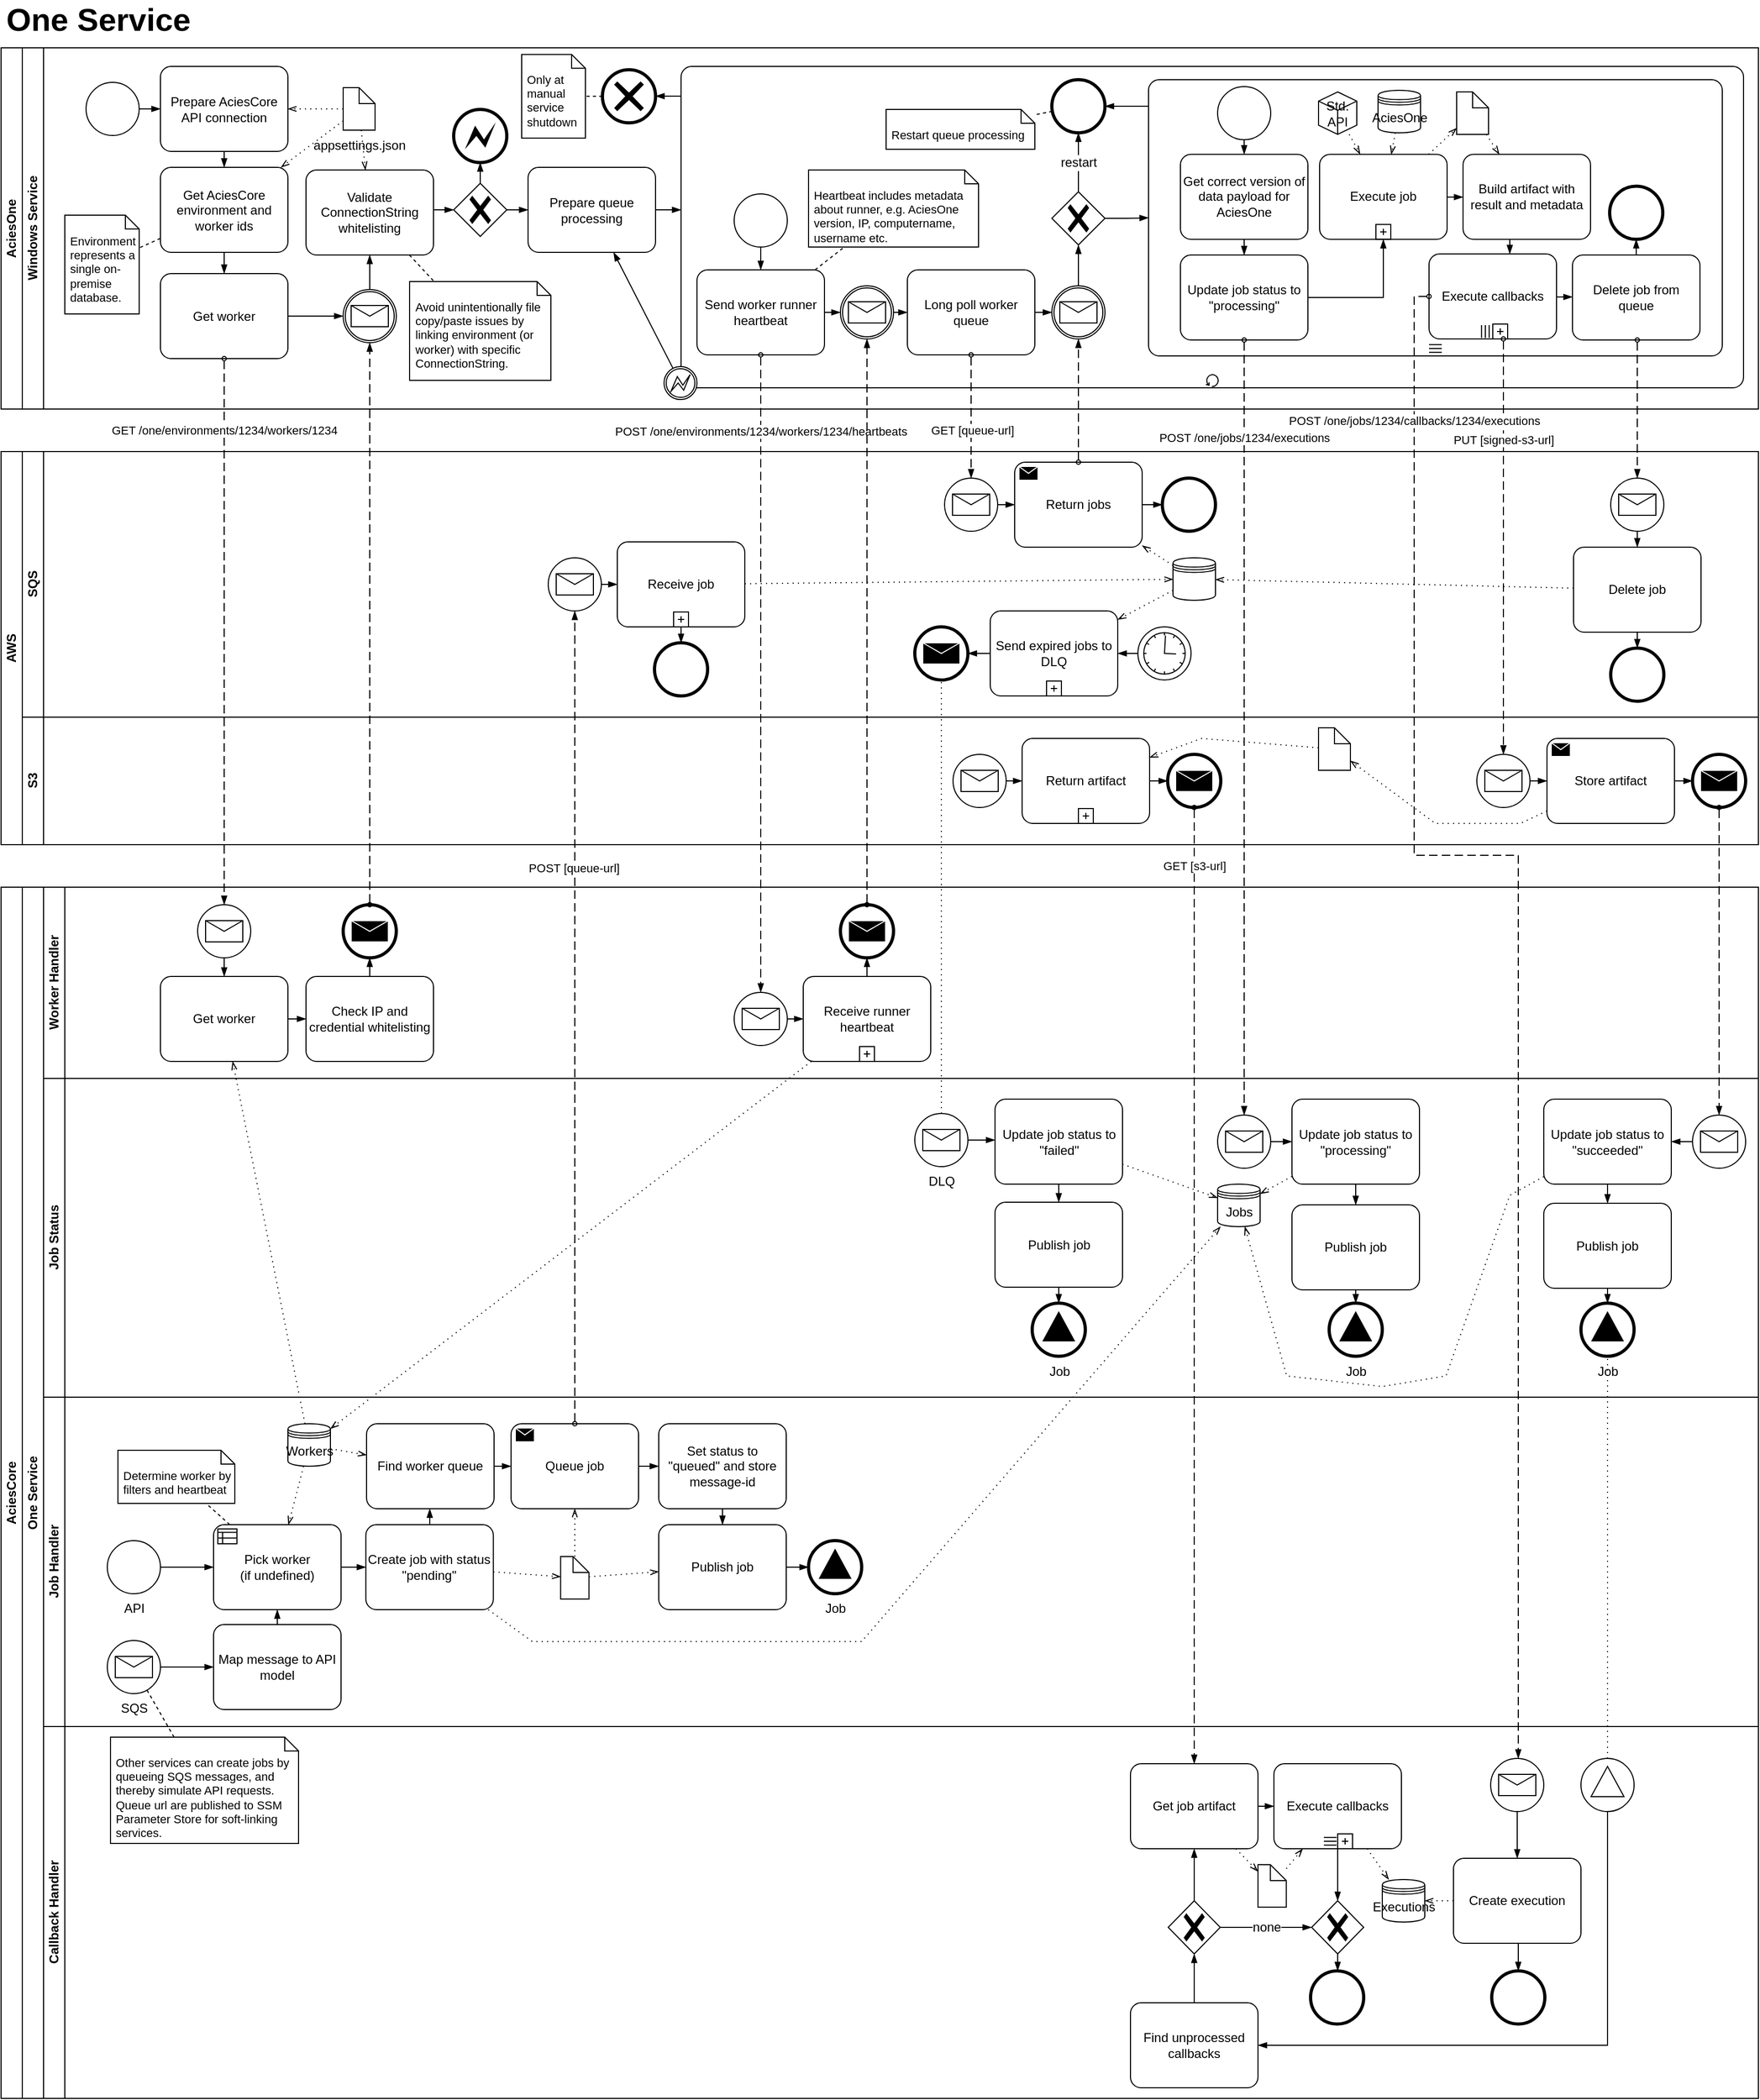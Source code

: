 <mxfile version="21.6.8" type="device">
  <diagram name="Page-1" id="oWHU_vsOAYNoh8Gq2Mzc">
    <mxGraphModel dx="794" dy="511" grid="1" gridSize="10" guides="1" tooltips="1" connect="1" arrows="1" fold="1" page="1" pageScale="1" pageWidth="1654" pageHeight="1169" math="0" shadow="0">
      <root>
        <mxCell id="0" />
        <mxCell id="1" parent="0" />
        <mxCell id="LkHSKnlsJwccGr_VHpYn-1" value="AciesOne" style="swimlane;html=1;childLayout=stackLayout;resizeParent=1;resizeParentMax=0;horizontal=0;startSize=20;horizontalStack=0;whiteSpace=wrap;" parent="1" vertex="1">
          <mxGeometry y="400" width="1654" height="340" as="geometry" />
        </mxCell>
        <mxCell id="LkHSKnlsJwccGr_VHpYn-3" value="Windows Service" style="swimlane;html=1;startSize=20;horizontal=0;" parent="LkHSKnlsJwccGr_VHpYn-1" vertex="1">
          <mxGeometry x="20" width="1634" height="340" as="geometry" />
        </mxCell>
        <mxCell id="LkHSKnlsJwccGr_VHpYn-13" value="" style="points=[[0.145,0.145,0],[0.5,0,0],[0.855,0.145,0],[1,0.5,0],[0.855,0.855,0],[0.5,1,0],[0.145,0.855,0],[0,0.5,0]];shape=mxgraph.bpmn.event;html=1;verticalLabelPosition=bottom;labelBackgroundColor=#ffffff;verticalAlign=top;align=center;perimeter=ellipsePerimeter;outlineConnect=0;aspect=fixed;outline=standard;symbol=general;" parent="LkHSKnlsJwccGr_VHpYn-3" vertex="1">
          <mxGeometry x="60" y="32.5" width="50" height="50" as="geometry" />
        </mxCell>
        <mxCell id="LkHSKnlsJwccGr_VHpYn-14" value="Prepare AciesCore API connection" style="points=[[0.25,0,0],[0.5,0,0],[0.75,0,0],[1,0.25,0],[1,0.5,0],[1,0.75,0],[0.75,1,0],[0.5,1,0],[0.25,1,0],[0,0.75,0],[0,0.5,0],[0,0.25,0]];shape=mxgraph.bpmn.task;whiteSpace=wrap;rectStyle=rounded;size=10;html=1;container=1;expand=0;collapsible=0;taskMarker=abstract;" parent="LkHSKnlsJwccGr_VHpYn-3" vertex="1">
          <mxGeometry x="130" y="17.5" width="120" height="80" as="geometry" />
        </mxCell>
        <mxCell id="LkHSKnlsJwccGr_VHpYn-15" value="" style="edgeStyle=elbowEdgeStyle;fontSize=12;html=1;endArrow=blockThin;endFill=1;rounded=0;" parent="LkHSKnlsJwccGr_VHpYn-3" source="LkHSKnlsJwccGr_VHpYn-13" target="LkHSKnlsJwccGr_VHpYn-14" edge="1">
          <mxGeometry width="160" relative="1" as="geometry">
            <mxPoint x="100" y="102.5" as="sourcePoint" />
            <mxPoint x="260" y="102.5" as="targetPoint" />
          </mxGeometry>
        </mxCell>
        <mxCell id="LkHSKnlsJwccGr_VHpYn-16" value="Get AciesCore environment and worker ids" style="points=[[0.25,0,0],[0.5,0,0],[0.75,0,0],[1,0.25,0],[1,0.5,0],[1,0.75,0],[0.75,1,0],[0.5,1,0],[0.25,1,0],[0,0.75,0],[0,0.5,0],[0,0.25,0]];shape=mxgraph.bpmn.task;whiteSpace=wrap;rectStyle=rounded;size=10;html=1;container=1;expand=0;collapsible=0;taskMarker=abstract;" parent="LkHSKnlsJwccGr_VHpYn-3" vertex="1">
          <mxGeometry x="130" y="112.5" width="120" height="80" as="geometry" />
        </mxCell>
        <mxCell id="LkHSKnlsJwccGr_VHpYn-17" value="" style="edgeStyle=elbowEdgeStyle;fontSize=12;html=1;endArrow=blockThin;endFill=1;rounded=0;" parent="LkHSKnlsJwccGr_VHpYn-3" source="LkHSKnlsJwccGr_VHpYn-14" target="LkHSKnlsJwccGr_VHpYn-16" edge="1">
          <mxGeometry width="160" relative="1" as="geometry">
            <mxPoint x="100" y="102.5" as="sourcePoint" />
            <mxPoint x="260" y="102.5" as="targetPoint" />
          </mxGeometry>
        </mxCell>
        <mxCell id="LkHSKnlsJwccGr_VHpYn-18" value="appsettings.json" style="shape=mxgraph.bpmn.data;labelPosition=center;verticalLabelPosition=bottom;align=center;verticalAlign=top;size=15;html=1;" parent="LkHSKnlsJwccGr_VHpYn-3" vertex="1">
          <mxGeometry x="302" y="37.5" width="30" height="40" as="geometry" />
        </mxCell>
        <mxCell id="LkHSKnlsJwccGr_VHpYn-19" value="" style="fontSize=12;html=1;endFill=0;startFill=0;endSize=6;startSize=6;dashed=1;dashPattern=1 4;endArrow=openThin;startArrow=none;rounded=0;" parent="LkHSKnlsJwccGr_VHpYn-3" source="LkHSKnlsJwccGr_VHpYn-18" target="LkHSKnlsJwccGr_VHpYn-16" edge="1">
          <mxGeometry width="160" relative="1" as="geometry">
            <mxPoint x="280" y="102.5" as="sourcePoint" />
            <mxPoint x="440" y="102.5" as="targetPoint" />
          </mxGeometry>
        </mxCell>
        <mxCell id="LkHSKnlsJwccGr_VHpYn-20" value="" style="fontSize=12;html=1;endFill=0;startFill=0;endSize=6;startSize=6;dashed=1;dashPattern=1 4;endArrow=openThin;startArrow=none;rounded=0;" parent="LkHSKnlsJwccGr_VHpYn-3" source="LkHSKnlsJwccGr_VHpYn-18" target="LkHSKnlsJwccGr_VHpYn-14" edge="1">
          <mxGeometry width="160" relative="1" as="geometry">
            <mxPoint x="280" y="102.5" as="sourcePoint" />
            <mxPoint x="440" y="102.5" as="targetPoint" />
          </mxGeometry>
        </mxCell>
        <mxCell id="LkHSKnlsJwccGr_VHpYn-21" value="Get worker" style="points=[[0.25,0,0],[0.5,0,0],[0.75,0,0],[1,0.25,0],[1,0.5,0],[1,0.75,0],[0.75,1,0],[0.5,1,0],[0.25,1,0],[0,0.75,0],[0,0.5,0],[0,0.25,0]];shape=mxgraph.bpmn.task;whiteSpace=wrap;rectStyle=rounded;size=10;html=1;container=1;expand=0;collapsible=0;taskMarker=abstract;" parent="LkHSKnlsJwccGr_VHpYn-3" vertex="1">
          <mxGeometry x="130" y="212.5" width="120" height="80" as="geometry" />
        </mxCell>
        <mxCell id="LkHSKnlsJwccGr_VHpYn-22" value="" style="edgeStyle=elbowEdgeStyle;fontSize=12;html=1;endArrow=blockThin;endFill=1;rounded=0;" parent="LkHSKnlsJwccGr_VHpYn-3" source="LkHSKnlsJwccGr_VHpYn-16" target="LkHSKnlsJwccGr_VHpYn-21" edge="1">
          <mxGeometry width="160" relative="1" as="geometry">
            <mxPoint x="100" y="102.5" as="sourcePoint" />
            <mxPoint x="260" y="102.5" as="targetPoint" />
          </mxGeometry>
        </mxCell>
        <mxCell id="LkHSKnlsJwccGr_VHpYn-23" value="" style="points=[[0.145,0.145,0],[0.5,0,0],[0.855,0.145,0],[1,0.5,0],[0.855,0.855,0],[0.5,1,0],[0.145,0.855,0],[0,0.5,0]];shape=mxgraph.bpmn.event;html=1;verticalLabelPosition=bottom;labelBackgroundColor=#ffffff;verticalAlign=top;align=center;perimeter=ellipsePerimeter;outlineConnect=0;aspect=fixed;outline=catching;symbol=message;" parent="LkHSKnlsJwccGr_VHpYn-3" vertex="1">
          <mxGeometry x="302" y="227.5" width="50" height="50" as="geometry" />
        </mxCell>
        <mxCell id="LkHSKnlsJwccGr_VHpYn-24" value="" style="edgeStyle=elbowEdgeStyle;fontSize=12;html=1;endArrow=blockThin;endFill=1;rounded=0;" parent="LkHSKnlsJwccGr_VHpYn-3" source="LkHSKnlsJwccGr_VHpYn-21" target="LkHSKnlsJwccGr_VHpYn-23" edge="1">
          <mxGeometry width="160" relative="1" as="geometry">
            <mxPoint x="80" y="110" as="sourcePoint" />
            <mxPoint x="240" y="110" as="targetPoint" />
          </mxGeometry>
        </mxCell>
        <mxCell id="LkHSKnlsJwccGr_VHpYn-35" value="" style="points=[[0.25,0,0],[0.5,0,0],[0.75,0,0],[1,0.25,0],[1,0.5,0],[1,0.75,0],[0.75,1,0],[0.5,1,0],[0.25,1,0],[0,0.75,0],[0,0.5,0],[0,0.25,0]];shape=mxgraph.bpmn.task;whiteSpace=wrap;rectStyle=rounded;size=10;html=1;container=0;expand=0;collapsible=0;taskMarker=abstract;isLoopStandard=1;verticalAlign=top;" parent="LkHSKnlsJwccGr_VHpYn-3" vertex="1">
          <mxGeometry x="620" y="17.5" width="1000" height="302.5" as="geometry" />
        </mxCell>
        <mxCell id="LkHSKnlsJwccGr_VHpYn-36" value="" style="edgeStyle=elbowEdgeStyle;fontSize=12;html=1;endArrow=blockThin;endFill=1;rounded=0;elbow=vertical;" parent="LkHSKnlsJwccGr_VHpYn-3" source="LkHSKnlsJwccGr_VHpYn-66" target="LkHSKnlsJwccGr_VHpYn-35" edge="1">
          <mxGeometry width="160" relative="1" as="geometry">
            <mxPoint x="210" y="110" as="sourcePoint" />
            <mxPoint x="370" y="110" as="targetPoint" />
          </mxGeometry>
        </mxCell>
        <mxCell id="LkHSKnlsJwccGr_VHpYn-41" value="" style="points=[[0.145,0.145,0],[0.5,0,0],[0.855,0.145,0],[1,0.5,0],[0.855,0.855,0],[0.5,1,0],[0.145,0.855,0],[0,0.5,0]];shape=mxgraph.bpmn.event;html=1;verticalLabelPosition=bottom;labelBackgroundColor=#ffffff;verticalAlign=top;align=center;perimeter=ellipsePerimeter;outlineConnect=0;aspect=fixed;outline=standard;symbol=general;" parent="LkHSKnlsJwccGr_VHpYn-3" vertex="1">
          <mxGeometry x="670" y="137.5" width="50" height="50" as="geometry" />
        </mxCell>
        <mxCell id="LkHSKnlsJwccGr_VHpYn-42" value="Long poll worker queue" style="points=[[0.25,0,0],[0.5,0,0],[0.75,0,0],[1,0.25,0],[1,0.5,0],[1,0.75,0],[0.75,1,0],[0.5,1,0],[0.25,1,0],[0,0.75,0],[0,0.5,0],[0,0.25,0]];shape=mxgraph.bpmn.task;whiteSpace=wrap;rectStyle=rounded;size=10;html=1;container=1;expand=0;collapsible=0;taskMarker=abstract;" parent="LkHSKnlsJwccGr_VHpYn-3" vertex="1">
          <mxGeometry x="833" y="209" width="120" height="80" as="geometry" />
        </mxCell>
        <mxCell id="LkHSKnlsJwccGr_VHpYn-43" value="" style="edgeStyle=elbowEdgeStyle;fontSize=12;html=1;endArrow=blockThin;endFill=1;rounded=0;elbow=vertical;" parent="LkHSKnlsJwccGr_VHpYn-3" source="LkHSKnlsJwccGr_VHpYn-41" target="1Qoc7T2AGlupeD4mUbv0-27" edge="1">
          <mxGeometry width="160" relative="1" as="geometry">
            <mxPoint x="347" y="206" as="sourcePoint" />
            <mxPoint x="747" y="241" as="targetPoint" />
          </mxGeometry>
        </mxCell>
        <mxCell id="LkHSKnlsJwccGr_VHpYn-47" value="" style="points=[[0.145,0.145,0],[0.5,0,0],[0.855,0.145,0],[1,0.5,0],[0.855,0.855,0],[0.5,1,0],[0.145,0.855,0],[0,0.5,0]];shape=mxgraph.bpmn.event;html=1;verticalLabelPosition=bottom;labelBackgroundColor=#ffffff;verticalAlign=top;align=center;perimeter=ellipsePerimeter;outlineConnect=0;aspect=fixed;outline=catching;symbol=message;" parent="LkHSKnlsJwccGr_VHpYn-3" vertex="1">
          <mxGeometry x="969" y="224" width="50" height="50" as="geometry" />
        </mxCell>
        <mxCell id="LkHSKnlsJwccGr_VHpYn-50" value="" style="edgeStyle=elbowEdgeStyle;fontSize=12;html=1;endArrow=blockThin;endFill=1;rounded=0;elbow=vertical;" parent="LkHSKnlsJwccGr_VHpYn-3" source="LkHSKnlsJwccGr_VHpYn-42" target="LkHSKnlsJwccGr_VHpYn-47" edge="1">
          <mxGeometry width="160" relative="1" as="geometry">
            <mxPoint x="867" y="241" as="sourcePoint" />
            <mxPoint x="507" y="206" as="targetPoint" />
          </mxGeometry>
        </mxCell>
        <mxCell id="LkHSKnlsJwccGr_VHpYn-66" value="Prepare queue processing" style="points=[[0.25,0,0],[0.5,0,0],[0.75,0,0],[1,0.25,0],[1,0.5,0],[1,0.75,0],[0.75,1,0],[0.5,1,0],[0.25,1,0],[0,0.75,0],[0,0.5,0],[0,0.25,0]];shape=mxgraph.bpmn.task;whiteSpace=wrap;rectStyle=rounded;size=10;html=1;container=1;expand=0;collapsible=0;taskMarker=abstract;" parent="LkHSKnlsJwccGr_VHpYn-3" vertex="1">
          <mxGeometry x="476" y="112.5" width="120" height="80" as="geometry" />
        </mxCell>
        <mxCell id="LkHSKnlsJwccGr_VHpYn-67" value="" style="edgeStyle=elbowEdgeStyle;fontSize=12;html=1;endArrow=blockThin;endFill=1;rounded=0;elbow=vertical;" parent="LkHSKnlsJwccGr_VHpYn-3" source="1Qoc7T2AGlupeD4mUbv0-13" target="1Qoc7T2AGlupeD4mUbv0-15" edge="1">
          <mxGeometry width="160" relative="1" as="geometry">
            <mxPoint x="366" y="253" as="sourcePoint" />
            <mxPoint x="521" y="253" as="targetPoint" />
          </mxGeometry>
        </mxCell>
        <mxCell id="LkHSKnlsJwccGr_VHpYn-71" value="" style="points=[[0.25,0,0],[0.5,0,0],[0.75,0,0],[1,0.25,0],[1,0.5,0],[1,0.75,0],[0.75,1,0],[0.5,1,0],[0.25,1,0],[0,0.75,0],[0,0.5,0],[0,0.25,0]];shape=mxgraph.bpmn.task;whiteSpace=wrap;rectStyle=rounded;size=10;html=1;container=0;expand=0;collapsible=0;taskMarker=abstract;isLoopMultiSeq=1;verticalAlign=top;" parent="LkHSKnlsJwccGr_VHpYn-3" vertex="1">
          <mxGeometry x="1060" y="30" width="540" height="260" as="geometry" />
        </mxCell>
        <mxCell id="LkHSKnlsJwccGr_VHpYn-72" value="" style="edgeStyle=elbowEdgeStyle;fontSize=12;html=1;endArrow=blockThin;endFill=1;rounded=0;" parent="LkHSKnlsJwccGr_VHpYn-3" source="LkHSKnlsJwccGr_VHpYn-47" target="LkHSKnlsJwccGr_VHpYn-100" edge="1">
          <mxGeometry width="160" relative="1" as="geometry">
            <mxPoint x="347" y="206" as="sourcePoint" />
            <mxPoint x="507" y="206" as="targetPoint" />
          </mxGeometry>
        </mxCell>
        <mxCell id="LkHSKnlsJwccGr_VHpYn-96" value="" style="points=[[0.145,0.145,0],[0.5,0,0],[0.855,0.145,0],[1,0.5,0],[0.855,0.855,0],[0.5,1,0],[0.145,0.855,0],[0,0.5,0]];shape=mxgraph.bpmn.event;html=1;verticalLabelPosition=bottom;labelBackgroundColor=#ffffff;verticalAlign=top;align=center;perimeter=ellipsePerimeter;outlineConnect=0;aspect=fixed;outline=end;symbol=terminate2;" parent="LkHSKnlsJwccGr_VHpYn-3" vertex="1">
          <mxGeometry x="969" y="30" width="50" height="50" as="geometry" />
        </mxCell>
        <mxCell id="LkHSKnlsJwccGr_VHpYn-97" value="" style="edgeStyle=elbowEdgeStyle;fontSize=12;html=1;endArrow=blockThin;endFill=1;rounded=0;elbow=vertical;" parent="LkHSKnlsJwccGr_VHpYn-3" source="LkHSKnlsJwccGr_VHpYn-71" target="LkHSKnlsJwccGr_VHpYn-96" edge="1">
          <mxGeometry width="160" relative="1" as="geometry">
            <mxPoint x="347" y="206" as="sourcePoint" />
            <mxPoint x="507" y="206" as="targetPoint" />
          </mxGeometry>
        </mxCell>
        <mxCell id="LkHSKnlsJwccGr_VHpYn-98" value="" style="points=[[0.145,0.145,0],[0.5,0,0],[0.855,0.145,0],[1,0.5,0],[0.855,0.855,0],[0.5,1,0],[0.145,0.855,0],[0,0.5,0]];shape=mxgraph.bpmn.event;html=1;verticalLabelPosition=bottom;labelBackgroundColor=#ffffff;verticalAlign=top;align=center;perimeter=ellipsePerimeter;outlineConnect=0;aspect=fixed;outline=boundInt;symbol=error;" parent="LkHSKnlsJwccGr_VHpYn-3" vertex="1">
          <mxGeometry x="604" y="300" width="31" height="31" as="geometry" />
        </mxCell>
        <mxCell id="LkHSKnlsJwccGr_VHpYn-99" value="" style="fontSize=12;html=1;endArrow=blockThin;endFill=1;rounded=0;elbow=vertical;" parent="LkHSKnlsJwccGr_VHpYn-3" source="LkHSKnlsJwccGr_VHpYn-98" target="LkHSKnlsJwccGr_VHpYn-66" edge="1">
          <mxGeometry width="160" relative="1" as="geometry">
            <mxPoint x="510" y="253" as="sourcePoint" />
            <mxPoint x="665" y="253" as="targetPoint" />
          </mxGeometry>
        </mxCell>
        <mxCell id="LkHSKnlsJwccGr_VHpYn-100" value="" style="points=[[0.25,0.25,0],[0.5,0,0],[0.75,0.25,0],[1,0.5,0],[0.75,0.75,0],[0.5,1,0],[0.25,0.75,0],[0,0.5,0]];shape=mxgraph.bpmn.gateway2;html=1;verticalLabelPosition=bottom;labelBackgroundColor=#ffffff;verticalAlign=top;align=center;perimeter=rhombusPerimeter;outlineConnect=0;outline=none;symbol=none;gwType=exclusive;" parent="LkHSKnlsJwccGr_VHpYn-3" vertex="1">
          <mxGeometry x="969" y="135.5" width="50" height="50" as="geometry" />
        </mxCell>
        <mxCell id="LkHSKnlsJwccGr_VHpYn-101" value="" style="edgeStyle=elbowEdgeStyle;fontSize=12;html=1;endArrow=blockThin;endFill=1;rounded=0;" parent="LkHSKnlsJwccGr_VHpYn-3" source="LkHSKnlsJwccGr_VHpYn-100" target="LkHSKnlsJwccGr_VHpYn-71" edge="1">
          <mxGeometry width="160" relative="1" as="geometry">
            <mxPoint x="347" y="206" as="sourcePoint" />
            <mxPoint x="507" y="206" as="targetPoint" />
          </mxGeometry>
        </mxCell>
        <mxCell id="LkHSKnlsJwccGr_VHpYn-102" value="restart" style="edgeStyle=elbowEdgeStyle;fontSize=12;html=1;endArrow=blockThin;endFill=1;rounded=0;elbow=vertical;" parent="LkHSKnlsJwccGr_VHpYn-3" source="LkHSKnlsJwccGr_VHpYn-100" target="LkHSKnlsJwccGr_VHpYn-96" edge="1">
          <mxGeometry width="160" relative="1" as="geometry">
            <mxPoint x="347" y="206" as="sourcePoint" />
            <mxPoint x="507" y="206" as="targetPoint" />
          </mxGeometry>
        </mxCell>
        <mxCell id="1Qoc7T2AGlupeD4mUbv0-13" value="Validate ConnectionString whitelisting" style="points=[[0.25,0,0],[0.5,0,0],[0.75,0,0],[1,0.25,0],[1,0.5,0],[1,0.75,0],[0.75,1,0],[0.5,1,0],[0.25,1,0],[0,0.75,0],[0,0.5,0],[0,0.25,0]];shape=mxgraph.bpmn.task;whiteSpace=wrap;rectStyle=rounded;size=10;html=1;container=1;expand=0;collapsible=0;taskMarker=abstract;" parent="LkHSKnlsJwccGr_VHpYn-3" vertex="1">
          <mxGeometry x="267" y="115" width="120" height="80" as="geometry" />
        </mxCell>
        <mxCell id="1Qoc7T2AGlupeD4mUbv0-14" value="" style="edgeStyle=elbowEdgeStyle;fontSize=12;html=1;endArrow=blockThin;endFill=1;rounded=0;elbow=vertical;" parent="LkHSKnlsJwccGr_VHpYn-3" source="LkHSKnlsJwccGr_VHpYn-23" target="1Qoc7T2AGlupeD4mUbv0-13" edge="1">
          <mxGeometry width="160" relative="1" as="geometry">
            <mxPoint x="337" y="278" as="sourcePoint" />
            <mxPoint x="337" y="148" as="targetPoint" />
          </mxGeometry>
        </mxCell>
        <mxCell id="1Qoc7T2AGlupeD4mUbv0-15" value="" style="points=[[0.25,0.25,0],[0.5,0,0],[0.75,0.25,0],[1,0.5,0],[0.75,0.75,0],[0.5,1,0],[0.25,0.75,0],[0,0.5,0]];shape=mxgraph.bpmn.gateway2;html=1;verticalLabelPosition=bottom;labelBackgroundColor=#ffffff;verticalAlign=top;align=center;perimeter=rhombusPerimeter;outlineConnect=0;outline=none;symbol=none;gwType=exclusive;" parent="LkHSKnlsJwccGr_VHpYn-3" vertex="1">
          <mxGeometry x="406" y="127.5" width="50" height="50" as="geometry" />
        </mxCell>
        <mxCell id="1Qoc7T2AGlupeD4mUbv0-16" value="" style="edgeStyle=elbowEdgeStyle;fontSize=12;html=1;endArrow=blockThin;endFill=1;rounded=0;elbow=vertical;" parent="LkHSKnlsJwccGr_VHpYn-3" source="1Qoc7T2AGlupeD4mUbv0-15" target="LkHSKnlsJwccGr_VHpYn-66" edge="1">
          <mxGeometry width="160" relative="1" as="geometry">
            <mxPoint x="366" y="253" as="sourcePoint" />
            <mxPoint x="521" y="253" as="targetPoint" />
          </mxGeometry>
        </mxCell>
        <mxCell id="1Qoc7T2AGlupeD4mUbv0-17" value="" style="fontSize=12;html=1;endFill=0;startFill=0;endSize=6;startSize=6;dashed=1;dashPattern=1 4;endArrow=openThin;startArrow=none;rounded=0;" parent="LkHSKnlsJwccGr_VHpYn-3" source="LkHSKnlsJwccGr_VHpYn-18" target="1Qoc7T2AGlupeD4mUbv0-13" edge="1">
          <mxGeometry width="160" relative="1" as="geometry">
            <mxPoint x="266" y="102.5" as="sourcePoint" />
            <mxPoint x="426" y="102.5" as="targetPoint" />
          </mxGeometry>
        </mxCell>
        <mxCell id="1Qoc7T2AGlupeD4mUbv0-27" value="Send worker runner heartbeat" style="points=[[0.25,0,0],[0.5,0,0],[0.75,0,0],[1,0.25,0],[1,0.5,0],[1,0.75,0],[0.75,1,0],[0.5,1,0],[0.25,1,0],[0,0.75,0],[0,0.5,0],[0,0.25,0]];shape=mxgraph.bpmn.task;whiteSpace=wrap;rectStyle=rounded;size=10;html=1;container=1;expand=0;collapsible=0;taskMarker=abstract;" parent="LkHSKnlsJwccGr_VHpYn-3" vertex="1">
          <mxGeometry x="635" y="209" width="120" height="80" as="geometry" />
        </mxCell>
        <mxCell id="1Qoc7T2AGlupeD4mUbv0-28" value="" style="edgeStyle=elbowEdgeStyle;fontSize=12;html=1;endArrow=blockThin;endFill=1;rounded=0;elbow=vertical;" parent="LkHSKnlsJwccGr_VHpYn-3" source="1Qoc7T2AGlupeD4mUbv0-40" target="LkHSKnlsJwccGr_VHpYn-42" edge="1">
          <mxGeometry width="160" relative="1" as="geometry">
            <mxPoint x="867" y="241" as="sourcePoint" />
            <mxPoint x="507" y="206" as="targetPoint" />
          </mxGeometry>
        </mxCell>
        <mxCell id="1Qoc7T2AGlupeD4mUbv0-18" value="" style="points=[[0.145,0.145,0],[0.5,0,0],[0.855,0.145,0],[1,0.5,0],[0.855,0.855,0],[0.5,1,0],[0.145,0.855,0],[0,0.5,0]];shape=mxgraph.bpmn.event;html=1;verticalLabelPosition=bottom;labelBackgroundColor=#ffffff;verticalAlign=top;align=center;perimeter=ellipsePerimeter;outlineConnect=0;aspect=fixed;outline=end;symbol=error;" parent="LkHSKnlsJwccGr_VHpYn-3" vertex="1">
          <mxGeometry x="406" y="58" width="50" height="50" as="geometry" />
        </mxCell>
        <mxCell id="1Qoc7T2AGlupeD4mUbv0-19" value="" style="edgeStyle=elbowEdgeStyle;fontSize=12;html=1;endArrow=blockThin;endFill=1;rounded=0;elbow=vertical;" parent="LkHSKnlsJwccGr_VHpYn-3" source="1Qoc7T2AGlupeD4mUbv0-15" target="1Qoc7T2AGlupeD4mUbv0-18" edge="1">
          <mxGeometry width="160" relative="1" as="geometry">
            <mxPoint x="366" y="253" as="sourcePoint" />
            <mxPoint x="521" y="253" as="targetPoint" />
          </mxGeometry>
        </mxCell>
        <mxCell id="1Qoc7T2AGlupeD4mUbv0-38" value="" style="shape=mxgraph.bpmn.event;html=1;verticalLabelPosition=bottom;labelBackgroundColor=#ffffff;verticalAlign=top;align=center;outlineConnect=0;aspect=fixed;outline=end;symbol=cancel;points=[[0.145,0.145,0],[0.5,0,0],[0.855,0.145,0],[1,0.5,0],[0.855,0.855,0],[0.5,1,0],[0.145,0.855,0],[0,0.5,0]];perimeter=ellipsePerimeter;" parent="LkHSKnlsJwccGr_VHpYn-3" vertex="1">
          <mxGeometry x="546" y="20.63" width="50" height="50" as="geometry" />
        </mxCell>
        <mxCell id="1Qoc7T2AGlupeD4mUbv0-39" value="" style="edgeStyle=elbowEdgeStyle;fontSize=12;html=1;endArrow=blockThin;endFill=1;rounded=0;elbow=vertical;" parent="LkHSKnlsJwccGr_VHpYn-3" source="LkHSKnlsJwccGr_VHpYn-35" target="1Qoc7T2AGlupeD4mUbv0-38" edge="1">
          <mxGeometry width="160" relative="1" as="geometry">
            <mxPoint x="1220" y="133" as="sourcePoint" />
            <mxPoint x="507" y="208" as="targetPoint" />
          </mxGeometry>
        </mxCell>
        <mxCell id="1Qoc7T2AGlupeD4mUbv0-40" value="" style="points=[[0.145,0.145,0],[0.5,0,0],[0.855,0.145,0],[1,0.5,0],[0.855,0.855,0],[0.5,1,0],[0.145,0.855,0],[0,0.5,0]];shape=mxgraph.bpmn.event;html=1;verticalLabelPosition=bottom;labelBackgroundColor=#ffffff;verticalAlign=top;align=center;perimeter=ellipsePerimeter;outlineConnect=0;aspect=fixed;outline=catching;symbol=message;" parent="LkHSKnlsJwccGr_VHpYn-3" vertex="1">
          <mxGeometry x="770" y="224" width="50" height="50" as="geometry" />
        </mxCell>
        <mxCell id="1Qoc7T2AGlupeD4mUbv0-41" value="" style="edgeStyle=elbowEdgeStyle;fontSize=12;html=1;endArrow=blockThin;endFill=1;rounded=0;elbow=vertical;" parent="LkHSKnlsJwccGr_VHpYn-3" source="1Qoc7T2AGlupeD4mUbv0-27" target="1Qoc7T2AGlupeD4mUbv0-40" edge="1">
          <mxGeometry width="160" relative="1" as="geometry">
            <mxPoint x="775" y="250" as="sourcePoint" />
            <mxPoint x="872" y="250" as="targetPoint" />
          </mxGeometry>
        </mxCell>
        <mxCell id="1Qoc7T2AGlupeD4mUbv0-45" value="Heartbeat includes metadata about runner, e.g. AciesOne version, IP, computername, username etc." style="shape=note2;boundedLbl=1;whiteSpace=wrap;size=13;verticalAlign=top;align=left;spacing=0;html=1;spacingLeft=5;fontSize=11;" parent="LkHSKnlsJwccGr_VHpYn-3" vertex="1">
          <mxGeometry x="740" y="115" width="160" height="72.5" as="geometry" />
        </mxCell>
        <mxCell id="1Qoc7T2AGlupeD4mUbv0-46" value="" style="endArrow=none;dashed=1;html=1;rounded=0;" parent="LkHSKnlsJwccGr_VHpYn-3" source="1Qoc7T2AGlupeD4mUbv0-27" target="1Qoc7T2AGlupeD4mUbv0-45" edge="1">
          <mxGeometry width="50" height="50" relative="1" as="geometry">
            <mxPoint x="775" y="32.5" as="sourcePoint" />
            <mxPoint x="1035" y="-97.5" as="targetPoint" />
          </mxGeometry>
        </mxCell>
        <mxCell id="LkHSKnlsJwccGr_VHpYn-117" value="Execute callbacks" style="points=[[0.25,0,0],[0.5,0,0],[0.75,0,0],[1,0.25,0],[1,0.5,0],[1,0.75,0],[0.75,1,0],[0.5,1,0],[0.25,1,0],[0,0.75,0],[0,0.5,0],[0,0.25,0]];shape=mxgraph.bpmn.task;whiteSpace=wrap;rectStyle=rounded;size=10;html=1;container=1;expand=0;collapsible=0;taskMarker=abstract;isLoopSub=1;isLoopMultiParallel=1;" parent="LkHSKnlsJwccGr_VHpYn-3" vertex="1">
          <mxGeometry x="1324" y="194" width="120" height="80" as="geometry" />
        </mxCell>
        <mxCell id="LkHSKnlsJwccGr_VHpYn-243" value="Delete job from queue" style="points=[[0.25,0,0],[0.5,0,0],[0.75,0,0],[1,0.25,0],[1,0.5,0],[1,0.75,0],[0.75,1,0],[0.5,1,0],[0.25,1,0],[0,0.75,0],[0,0.5,0],[0,0.25,0]];shape=mxgraph.bpmn.task;whiteSpace=wrap;rectStyle=rounded;size=10;html=1;container=1;expand=0;collapsible=0;taskMarker=abstract;" parent="LkHSKnlsJwccGr_VHpYn-3" vertex="1">
          <mxGeometry x="1459" y="195" width="120" height="80" as="geometry" />
        </mxCell>
        <mxCell id="LkHSKnlsJwccGr_VHpYn-89" value="" style="edgeStyle=elbowEdgeStyle;fontSize=12;html=1;endArrow=blockThin;endFill=1;rounded=0;elbow=vertical;" parent="LkHSKnlsJwccGr_VHpYn-3" source="LkHSKnlsJwccGr_VHpYn-117" target="LkHSKnlsJwccGr_VHpYn-243" edge="1">
          <mxGeometry width="160" relative="1" as="geometry">
            <mxPoint x="1305" y="-110.5" as="sourcePoint" />
            <mxPoint x="1321" y="-110.5" as="targetPoint" />
          </mxGeometry>
        </mxCell>
        <mxCell id="LkHSKnlsJwccGr_VHpYn-90" value="" style="points=[[0.145,0.145,0],[0.5,0,0],[0.855,0.145,0],[1,0.5,0],[0.855,0.855,0],[0.5,1,0],[0.145,0.855,0],[0,0.5,0]];shape=mxgraph.bpmn.event;html=1;verticalLabelPosition=bottom;labelBackgroundColor=#ffffff;verticalAlign=top;align=center;perimeter=ellipsePerimeter;outlineConnect=0;aspect=fixed;outline=end;symbol=terminate2;" parent="LkHSKnlsJwccGr_VHpYn-3" vertex="1">
          <mxGeometry x="1494" y="130.25" width="50" height="50" as="geometry" />
        </mxCell>
        <mxCell id="LkHSKnlsJwccGr_VHpYn-91" value="" style="edgeStyle=elbowEdgeStyle;fontSize=12;html=1;endArrow=blockThin;endFill=1;rounded=0;" parent="LkHSKnlsJwccGr_VHpYn-3" source="LkHSKnlsJwccGr_VHpYn-243" target="LkHSKnlsJwccGr_VHpYn-90" edge="1">
          <mxGeometry width="160" relative="1" as="geometry">
            <mxPoint x="1371" y="-110.5" as="sourcePoint" />
            <mxPoint x="658" y="-35.5" as="targetPoint" />
          </mxGeometry>
        </mxCell>
        <mxCell id="1Qoc7T2AGlupeD4mUbv0-33" value="Build artifact with result and metadata" style="points=[[0.25,0,0],[0.5,0,0],[0.75,0,0],[1,0.25,0],[1,0.5,0],[1,0.75,0],[0.75,1,0],[0.5,1,0],[0.25,1,0],[0,0.75,0],[0,0.5,0],[0,0.25,0]];shape=mxgraph.bpmn.task;whiteSpace=wrap;rectStyle=rounded;size=10;html=1;container=1;expand=0;collapsible=0;taskMarker=abstract;" parent="LkHSKnlsJwccGr_VHpYn-3" vertex="1">
          <mxGeometry x="1356" y="100.25" width="120" height="80" as="geometry" />
        </mxCell>
        <mxCell id="LkHSKnlsJwccGr_VHpYn-79" value="" style="edgeStyle=elbowEdgeStyle;fontSize=12;html=1;endArrow=blockThin;endFill=1;rounded=0;" parent="LkHSKnlsJwccGr_VHpYn-3" source="1Qoc7T2AGlupeD4mUbv0-33" target="LkHSKnlsJwccGr_VHpYn-117" edge="1">
          <mxGeometry width="160" relative="1" as="geometry">
            <mxPoint x="498" y="-35.5" as="sourcePoint" />
            <mxPoint x="1185" y="-110.5" as="targetPoint" />
          </mxGeometry>
        </mxCell>
        <mxCell id="LkHSKnlsJwccGr_VHpYn-74" value="Execute job" style="points=[[0.25,0,0],[0.5,0,0],[0.75,0,0],[1,0.25,0],[1,0.5,0],[1,0.75,0],[0.75,1,0],[0.5,1,0],[0.25,1,0],[0,0.75,0],[0,0.5,0],[0,0.25,0]];shape=mxgraph.bpmn.task;whiteSpace=wrap;rectStyle=rounded;size=10;html=1;container=1;expand=0;collapsible=0;taskMarker=abstract;isLoopSub=1;" parent="LkHSKnlsJwccGr_VHpYn-3" vertex="1">
          <mxGeometry x="1221" y="100.25" width="120" height="80" as="geometry" />
        </mxCell>
        <mxCell id="1Qoc7T2AGlupeD4mUbv0-34" value="" style="edgeStyle=elbowEdgeStyle;fontSize=12;html=1;endArrow=blockThin;endFill=1;rounded=0;elbow=vertical;" parent="LkHSKnlsJwccGr_VHpYn-3" source="LkHSKnlsJwccGr_VHpYn-74" target="1Qoc7T2AGlupeD4mUbv0-33" edge="1">
          <mxGeometry width="160" relative="1" as="geometry">
            <mxPoint x="1190" y="-60.5" as="sourcePoint" />
            <mxPoint x="1365" y="-60.5" as="targetPoint" />
          </mxGeometry>
        </mxCell>
        <mxCell id="LkHSKnlsJwccGr_VHpYn-75" value="Update job status to &quot;processing&quot;" style="points=[[0.25,0,0],[0.5,0,0],[0.75,0,0],[1,0.25,0],[1,0.5,0],[1,0.75,0],[0.75,1,0],[0.5,1,0],[0.25,1,0],[0,0.75,0],[0,0.5,0],[0,0.25,0]];shape=mxgraph.bpmn.task;whiteSpace=wrap;rectStyle=rounded;size=10;html=1;container=1;expand=0;collapsible=0;taskMarker=abstract;" parent="LkHSKnlsJwccGr_VHpYn-3" vertex="1">
          <mxGeometry x="1090" y="195" width="120" height="80" as="geometry" />
        </mxCell>
        <mxCell id="1Qoc7T2AGlupeD4mUbv0-55" value="Restart queue processing" style="shape=note2;boundedLbl=1;whiteSpace=wrap;size=13;verticalAlign=top;align=left;spacing=0;html=1;spacingLeft=5;fontSize=11;" parent="LkHSKnlsJwccGr_VHpYn-3" vertex="1">
          <mxGeometry x="813" y="58" width="140" height="37.5" as="geometry" />
        </mxCell>
        <mxCell id="1Qoc7T2AGlupeD4mUbv0-56" value="" style="endArrow=none;dashed=1;html=1;rounded=0;" parent="LkHSKnlsJwccGr_VHpYn-3" source="LkHSKnlsJwccGr_VHpYn-96" target="1Qoc7T2AGlupeD4mUbv0-55" edge="1">
          <mxGeometry width="50" height="50" relative="1" as="geometry">
            <mxPoint x="756" y="189" as="sourcePoint" />
            <mxPoint x="1045" y="-87.5" as="targetPoint" />
          </mxGeometry>
        </mxCell>
        <mxCell id="1Qoc7T2AGlupeD4mUbv0-70" value="Environment represents a single on-premise database." style="shape=note2;boundedLbl=1;whiteSpace=wrap;size=13;verticalAlign=top;align=left;spacing=0;html=1;spacingLeft=5;fontSize=11;" parent="LkHSKnlsJwccGr_VHpYn-3" vertex="1">
          <mxGeometry x="40" y="157.5" width="70" height="93" as="geometry" />
        </mxCell>
        <mxCell id="1Qoc7T2AGlupeD4mUbv0-71" value="" style="endArrow=none;dashed=1;html=1;rounded=0;" parent="LkHSKnlsJwccGr_VHpYn-3" source="LkHSKnlsJwccGr_VHpYn-16" target="1Qoc7T2AGlupeD4mUbv0-70" edge="1">
          <mxGeometry width="50" height="50" relative="1" as="geometry">
            <mxPoint x="190" y="209.5" as="sourcePoint" />
            <mxPoint x="259" y="68" as="targetPoint" />
          </mxGeometry>
        </mxCell>
        <mxCell id="1Qoc7T2AGlupeD4mUbv0-72" value="Avoid&amp;nbsp;unintentionally file copy/paste issues by linking environment (or worker) with specific ConnectionString." style="shape=note2;boundedLbl=1;whiteSpace=wrap;size=13;verticalAlign=top;align=left;spacing=0;html=1;spacingLeft=5;fontSize=11;" parent="LkHSKnlsJwccGr_VHpYn-3" vertex="1">
          <mxGeometry x="364.5" y="220" width="133" height="93" as="geometry" />
        </mxCell>
        <mxCell id="1Qoc7T2AGlupeD4mUbv0-73" value="" style="endArrow=none;dashed=1;html=1;rounded=0;" parent="LkHSKnlsJwccGr_VHpYn-3" source="1Qoc7T2AGlupeD4mUbv0-13" target="1Qoc7T2AGlupeD4mUbv0-72" edge="1">
          <mxGeometry width="50" height="50" relative="1" as="geometry">
            <mxPoint x="510" y="227.5" as="sourcePoint" />
            <mxPoint x="639" y="116.5" as="targetPoint" />
          </mxGeometry>
        </mxCell>
        <mxCell id="1Qoc7T2AGlupeD4mUbv0-74" value="Get correct version of data payload for AciesOne" style="points=[[0.25,0,0],[0.5,0,0],[0.75,0,0],[1,0.25,0],[1,0.5,0],[1,0.75,0],[0.75,1,0],[0.5,1,0],[0.25,1,0],[0,0.75,0],[0,0.5,0],[0,0.25,0]];shape=mxgraph.bpmn.task;whiteSpace=wrap;rectStyle=rounded;size=10;html=1;container=1;expand=0;collapsible=0;taskMarker=abstract;" parent="LkHSKnlsJwccGr_VHpYn-3" vertex="1">
          <mxGeometry x="1090" y="100.25" width="120" height="80" as="geometry" />
        </mxCell>
        <mxCell id="LkHSKnlsJwccGr_VHpYn-77" value="" style="edgeStyle=orthogonalEdgeStyle;fontSize=12;html=1;endArrow=blockThin;endFill=1;rounded=0;elbow=vertical;" parent="LkHSKnlsJwccGr_VHpYn-3" source="LkHSKnlsJwccGr_VHpYn-75" target="LkHSKnlsJwccGr_VHpYn-74" edge="1">
          <mxGeometry width="160" relative="1" as="geometry">
            <mxPoint x="498" y="-35.5" as="sourcePoint" />
            <mxPoint x="658" y="-35.5" as="targetPoint" />
          </mxGeometry>
        </mxCell>
        <mxCell id="1Qoc7T2AGlupeD4mUbv0-75" value="" style="edgeStyle=elbowEdgeStyle;fontSize=12;html=1;endArrow=blockThin;endFill=1;rounded=0;" parent="LkHSKnlsJwccGr_VHpYn-3" source="1Qoc7T2AGlupeD4mUbv0-74" target="LkHSKnlsJwccGr_VHpYn-75" edge="1">
          <mxGeometry width="160" relative="1" as="geometry">
            <mxPoint x="498" y="-35.5" as="sourcePoint" />
            <mxPoint x="658" y="-35.5" as="targetPoint" />
          </mxGeometry>
        </mxCell>
        <mxCell id="LkHSKnlsJwccGr_VHpYn-107" value="AciesOne" style="shape=datastore;html=1;labelPosition=center;verticalLabelPosition=middle;align=center;verticalAlign=middle;" parent="LkHSKnlsJwccGr_VHpYn-3" vertex="1">
          <mxGeometry x="1276" y="40" width="40" height="40" as="geometry" />
        </mxCell>
        <mxCell id="LkHSKnlsJwccGr_VHpYn-108" value="" style="fontSize=12;html=1;endFill=0;startFill=0;endSize=6;startSize=6;dashed=1;dashPattern=1 4;endArrow=openThin;startArrow=none;rounded=0;" parent="LkHSKnlsJwccGr_VHpYn-3" source="LkHSKnlsJwccGr_VHpYn-107" target="LkHSKnlsJwccGr_VHpYn-74" edge="1">
          <mxGeometry width="160" relative="1" as="geometry">
            <mxPoint x="1068.101" y="-159.5" as="sourcePoint" />
            <mxPoint x="1215" y="-95" as="targetPoint" />
          </mxGeometry>
        </mxCell>
        <mxCell id="LkHSKnlsJwccGr_VHpYn-73" value="" style="points=[[0.145,0.145,0],[0.5,0,0],[0.855,0.145,0],[1,0.5,0],[0.855,0.855,0],[0.5,1,0],[0.145,0.855,0],[0,0.5,0]];shape=mxgraph.bpmn.event;html=1;verticalLabelPosition=bottom;labelBackgroundColor=#ffffff;verticalAlign=top;align=center;perimeter=ellipsePerimeter;outlineConnect=0;aspect=fixed;outline=standard;symbol=general;" parent="LkHSKnlsJwccGr_VHpYn-3" vertex="1">
          <mxGeometry x="1125" y="36.5" width="50" height="50" as="geometry" />
        </mxCell>
        <mxCell id="LkHSKnlsJwccGr_VHpYn-76" value="" style="edgeStyle=elbowEdgeStyle;fontSize=12;html=1;endArrow=blockThin;endFill=1;rounded=0;" parent="LkHSKnlsJwccGr_VHpYn-3" source="LkHSKnlsJwccGr_VHpYn-73" target="1Qoc7T2AGlupeD4mUbv0-74" edge="1">
          <mxGeometry width="160" relative="1" as="geometry">
            <mxPoint x="498" y="-35.5" as="sourcePoint" />
            <mxPoint x="658" y="-35.5" as="targetPoint" />
          </mxGeometry>
        </mxCell>
        <mxCell id="1Qoc7T2AGlupeD4mUbv0-93" value="Only at manual service shutdown" style="shape=note2;boundedLbl=1;whiteSpace=wrap;size=13;verticalAlign=top;align=left;spacing=0;html=1;spacingLeft=5;fontSize=11;" parent="LkHSKnlsJwccGr_VHpYn-3" vertex="1">
          <mxGeometry x="470" y="6.25" width="60" height="78.75" as="geometry" />
        </mxCell>
        <mxCell id="1Qoc7T2AGlupeD4mUbv0-94" value="" style="endArrow=none;dashed=1;html=1;rounded=0;" parent="LkHSKnlsJwccGr_VHpYn-3" source="1Qoc7T2AGlupeD4mUbv0-38" target="1Qoc7T2AGlupeD4mUbv0-93" edge="1">
          <mxGeometry width="50" height="50" relative="1" as="geometry">
            <mxPoint x="442" y="24.75" as="sourcePoint" />
            <mxPoint x="571" y="-86.25" as="targetPoint" />
          </mxGeometry>
        </mxCell>
        <mxCell id="1Qoc7T2AGlupeD4mUbv0-95" value="" style="shape=mxgraph.bpmn.data;labelPosition=center;verticalLabelPosition=bottom;align=center;verticalAlign=top;size=15;html=1;" parent="LkHSKnlsJwccGr_VHpYn-3" vertex="1">
          <mxGeometry x="1350" y="41.5" width="30" height="40" as="geometry" />
        </mxCell>
        <mxCell id="1Qoc7T2AGlupeD4mUbv0-96" value="" style="fontSize=12;html=1;endFill=0;startFill=0;endSize=6;startSize=6;dashed=1;dashPattern=1 4;endArrow=openThin;startArrow=none;rounded=0;" parent="LkHSKnlsJwccGr_VHpYn-3" source="1Qoc7T2AGlupeD4mUbv0-95" target="1Qoc7T2AGlupeD4mUbv0-33" edge="1">
          <mxGeometry width="160" relative="1" as="geometry">
            <mxPoint x="1219" y="-38.5" as="sourcePoint" />
            <mxPoint x="1030" y="-103" as="targetPoint" />
          </mxGeometry>
        </mxCell>
        <mxCell id="1Qoc7T2AGlupeD4mUbv0-97" value="" style="fontSize=12;html=1;endFill=0;startFill=0;endSize=6;startSize=6;dashed=1;dashPattern=1 4;endArrow=openThin;startArrow=none;rounded=0;" parent="LkHSKnlsJwccGr_VHpYn-3" source="LkHSKnlsJwccGr_VHpYn-74" target="1Qoc7T2AGlupeD4mUbv0-95" edge="1">
          <mxGeometry width="160" relative="1" as="geometry">
            <mxPoint x="1386" y="-59" as="sourcePoint" />
            <mxPoint x="1219" y="-38.5" as="targetPoint" />
          </mxGeometry>
        </mxCell>
        <mxCell id="1Qoc7T2AGlupeD4mUbv0-105" value="Std. API" style="html=1;whiteSpace=wrap;shape=isoCube2;backgroundOutline=1;isoAngle=15;aspect=fixed;" parent="LkHSKnlsJwccGr_VHpYn-3" vertex="1">
          <mxGeometry x="1220" y="41.5" width="36" height="40" as="geometry" />
        </mxCell>
        <mxCell id="1Qoc7T2AGlupeD4mUbv0-106" value="" style="fontSize=12;html=1;endFill=0;startFill=0;endSize=6;startSize=6;dashed=1;dashPattern=1 4;endArrow=openThin;startArrow=none;rounded=0;" parent="LkHSKnlsJwccGr_VHpYn-3" source="1Qoc7T2AGlupeD4mUbv0-105" target="LkHSKnlsJwccGr_VHpYn-74" edge="1">
          <mxGeometry width="160" relative="1" as="geometry">
            <mxPoint x="1068.101" y="-159.5" as="sourcePoint" />
            <mxPoint x="1215" y="-95" as="targetPoint" />
          </mxGeometry>
        </mxCell>
        <mxCell id="LkHSKnlsJwccGr_VHpYn-9" value="AciesCore" style="swimlane;html=1;childLayout=stackLayout;resizeParent=1;resizeParentMax=0;horizontal=0;startSize=20;horizontalStack=0;whiteSpace=wrap;" parent="1" vertex="1">
          <mxGeometry y="1190" width="1654" height="1140" as="geometry" />
        </mxCell>
        <mxCell id="LkHSKnlsJwccGr_VHpYn-5" value="One Service" style="swimlane;html=1;childLayout=stackLayout;resizeParent=1;resizeParentMax=0;horizontal=0;startSize=20;horizontalStack=0;whiteSpace=wrap;" parent="LkHSKnlsJwccGr_VHpYn-9" vertex="1">
          <mxGeometry x="20" width="1634" height="1140" as="geometry" />
        </mxCell>
        <mxCell id="LkHSKnlsJwccGr_VHpYn-6" value="Worker Handler" style="swimlane;html=1;startSize=20;horizontal=0;" parent="LkHSKnlsJwccGr_VHpYn-5" vertex="1">
          <mxGeometry x="20" width="1614" height="180" as="geometry" />
        </mxCell>
        <mxCell id="LkHSKnlsJwccGr_VHpYn-26" value="" style="points=[[0.145,0.145,0],[0.5,0,0],[0.855,0.145,0],[1,0.5,0],[0.855,0.855,0],[0.5,1,0],[0.145,0.855,0],[0,0.5,0]];shape=mxgraph.bpmn.event;html=1;verticalLabelPosition=bottom;labelBackgroundColor=#ffffff;verticalAlign=top;align=center;perimeter=ellipsePerimeter;outlineConnect=0;aspect=fixed;outline=standard;symbol=message;" parent="LkHSKnlsJwccGr_VHpYn-6" vertex="1">
          <mxGeometry x="145" y="16.5" width="50" height="50" as="geometry" />
        </mxCell>
        <mxCell id="LkHSKnlsJwccGr_VHpYn-28" value="Get worker" style="points=[[0.25,0,0],[0.5,0,0],[0.75,0,0],[1,0.25,0],[1,0.5,0],[1,0.75,0],[0.75,1,0],[0.5,1,0],[0.25,1,0],[0,0.75,0],[0,0.5,0],[0,0.25,0]];shape=mxgraph.bpmn.task;whiteSpace=wrap;rectStyle=rounded;size=10;html=1;container=1;expand=0;collapsible=0;taskMarker=abstract;" parent="LkHSKnlsJwccGr_VHpYn-6" vertex="1">
          <mxGeometry x="110" y="84" width="120" height="80" as="geometry" />
        </mxCell>
        <mxCell id="LkHSKnlsJwccGr_VHpYn-29" value="" style="edgeStyle=elbowEdgeStyle;fontSize=12;html=1;endArrow=blockThin;endFill=1;rounded=0;" parent="LkHSKnlsJwccGr_VHpYn-6" source="LkHSKnlsJwccGr_VHpYn-26" target="LkHSKnlsJwccGr_VHpYn-28" edge="1">
          <mxGeometry width="160" relative="1" as="geometry">
            <mxPoint x="-200" y="-192.5" as="sourcePoint" />
            <mxPoint x="-40" y="-192.5" as="targetPoint" />
          </mxGeometry>
        </mxCell>
        <mxCell id="LkHSKnlsJwccGr_VHpYn-33" value="" style="edgeStyle=elbowEdgeStyle;fontSize=12;html=1;endArrow=blockThin;endFill=1;rounded=0;" parent="LkHSKnlsJwccGr_VHpYn-6" source="1Qoc7T2AGlupeD4mUbv0-31" target="1Qoc7T2AGlupeD4mUbv0-51" edge="1">
          <mxGeometry width="160" relative="1" as="geometry">
            <mxPoint x="-200" y="-192.5" as="sourcePoint" />
            <mxPoint x="-40" y="-192.5" as="targetPoint" />
          </mxGeometry>
        </mxCell>
        <mxCell id="1Qoc7T2AGlupeD4mUbv0-22" value="" style="points=[[0.145,0.145,0],[0.5,0,0],[0.855,0.145,0],[1,0.5,0],[0.855,0.855,0],[0.5,1,0],[0.145,0.855,0],[0,0.5,0]];shape=mxgraph.bpmn.event;html=1;verticalLabelPosition=bottom;labelBackgroundColor=#ffffff;verticalAlign=top;align=center;perimeter=ellipsePerimeter;outlineConnect=0;aspect=fixed;outline=standard;symbol=message;" parent="LkHSKnlsJwccGr_VHpYn-6" vertex="1">
          <mxGeometry x="650" y="99" width="50" height="50" as="geometry" />
        </mxCell>
        <mxCell id="1Qoc7T2AGlupeD4mUbv0-23" value="Receive runner heartbeat" style="points=[[0.25,0,0],[0.5,0,0],[0.75,0,0],[1,0.25,0],[1,0.5,0],[1,0.75,0],[0.75,1,0],[0.5,1,0],[0.25,1,0],[0,0.75,0],[0,0.5,0],[0,0.25,0]];shape=mxgraph.bpmn.task;whiteSpace=wrap;rectStyle=rounded;size=10;html=1;container=1;expand=0;collapsible=0;taskMarker=abstract;isLoopSub=1;" parent="LkHSKnlsJwccGr_VHpYn-6" vertex="1">
          <mxGeometry x="715" y="84" width="120" height="80" as="geometry" />
        </mxCell>
        <mxCell id="1Qoc7T2AGlupeD4mUbv0-25" value="" style="edgeStyle=elbowEdgeStyle;fontSize=12;html=1;endArrow=blockThin;endFill=1;rounded=0;elbow=vertical;" parent="LkHSKnlsJwccGr_VHpYn-6" source="1Qoc7T2AGlupeD4mUbv0-22" target="1Qoc7T2AGlupeD4mUbv0-23" edge="1">
          <mxGeometry width="160" relative="1" as="geometry">
            <mxPoint x="316" y="-411.5" as="sourcePoint" />
            <mxPoint x="821" y="-132.5" as="targetPoint" />
          </mxGeometry>
        </mxCell>
        <mxCell id="1Qoc7T2AGlupeD4mUbv0-31" value="Check IP and credential whitelisting" style="points=[[0.25,0,0],[0.5,0,0],[0.75,0,0],[1,0.25,0],[1,0.5,0],[1,0.75,0],[0.75,1,0],[0.5,1,0],[0.25,1,0],[0,0.75,0],[0,0.5,0],[0,0.25,0]];shape=mxgraph.bpmn.task;whiteSpace=wrap;rectStyle=rounded;size=10;html=1;container=1;expand=0;collapsible=0;taskMarker=abstract;" parent="LkHSKnlsJwccGr_VHpYn-6" vertex="1">
          <mxGeometry x="247" y="84" width="120" height="80" as="geometry" />
        </mxCell>
        <mxCell id="1Qoc7T2AGlupeD4mUbv0-32" value="" style="edgeStyle=elbowEdgeStyle;fontSize=12;html=1;endArrow=blockThin;endFill=1;rounded=0;" parent="LkHSKnlsJwccGr_VHpYn-6" source="LkHSKnlsJwccGr_VHpYn-28" target="1Qoc7T2AGlupeD4mUbv0-31" edge="1">
          <mxGeometry width="160" relative="1" as="geometry">
            <mxPoint x="375" y="1078" as="sourcePoint" />
            <mxPoint x="505" y="1078" as="targetPoint" />
          </mxGeometry>
        </mxCell>
        <mxCell id="1Qoc7T2AGlupeD4mUbv0-44" value="" style="edgeStyle=elbowEdgeStyle;fontSize=12;html=1;endArrow=blockThin;endFill=1;rounded=0;elbow=vertical;" parent="LkHSKnlsJwccGr_VHpYn-6" source="1Qoc7T2AGlupeD4mUbv0-23" target="1Qoc7T2AGlupeD4mUbv0-52" edge="1">
          <mxGeometry width="160" relative="1" as="geometry">
            <mxPoint x="853" y="833" as="sourcePoint" />
            <mxPoint x="775" y="67.5" as="targetPoint" />
          </mxGeometry>
        </mxCell>
        <mxCell id="1Qoc7T2AGlupeD4mUbv0-51" value="" style="points=[[0.145,0.145,0],[0.5,0,0],[0.855,0.145,0],[1,0.5,0],[0.855,0.855,0],[0.5,1,0],[0.145,0.855,0],[0,0.5,0]];shape=mxgraph.bpmn.event;html=1;verticalLabelPosition=bottom;labelBackgroundColor=#ffffff;verticalAlign=top;align=center;perimeter=ellipsePerimeter;outlineConnect=0;aspect=fixed;outline=end;symbol=message;" parent="LkHSKnlsJwccGr_VHpYn-6" vertex="1">
          <mxGeometry x="282" y="16.5" width="50" height="50" as="geometry" />
        </mxCell>
        <mxCell id="1Qoc7T2AGlupeD4mUbv0-52" value="" style="points=[[0.145,0.145,0],[0.5,0,0],[0.855,0.145,0],[1,0.5,0],[0.855,0.855,0],[0.5,1,0],[0.145,0.855,0],[0,0.5,0]];shape=mxgraph.bpmn.event;html=1;verticalLabelPosition=bottom;labelBackgroundColor=#ffffff;verticalAlign=top;align=center;perimeter=ellipsePerimeter;outlineConnect=0;aspect=fixed;outline=end;symbol=message;" parent="LkHSKnlsJwccGr_VHpYn-6" vertex="1">
          <mxGeometry x="750" y="16.5" width="50" height="50" as="geometry" />
        </mxCell>
        <mxCell id="LkHSKnlsJwccGr_VHpYn-7" value="Job Status" style="swimlane;html=1;startSize=20;horizontal=0;" parent="LkHSKnlsJwccGr_VHpYn-5" vertex="1">
          <mxGeometry x="20" y="180" width="1614" height="300" as="geometry" />
        </mxCell>
        <mxCell id="LkHSKnlsJwccGr_VHpYn-119" value="" style="points=[[0.145,0.145,0],[0.5,0,0],[0.855,0.145,0],[1,0.5,0],[0.855,0.855,0],[0.5,1,0],[0.145,0.855,0],[0,0.5,0]];shape=mxgraph.bpmn.event;html=1;verticalLabelPosition=bottom;labelBackgroundColor=#ffffff;verticalAlign=top;align=center;perimeter=ellipsePerimeter;outlineConnect=0;aspect=fixed;outline=standard;symbol=message;" parent="LkHSKnlsJwccGr_VHpYn-7" vertex="1">
          <mxGeometry x="1552" y="34.5" width="50" height="50" as="geometry" />
        </mxCell>
        <mxCell id="LkHSKnlsJwccGr_VHpYn-121" value="Update job status to &quot;succeeded&quot;" style="points=[[0.25,0,0],[0.5,0,0],[0.75,0,0],[1,0.25,0],[1,0.5,0],[1,0.75,0],[0.75,1,0],[0.5,1,0],[0.25,1,0],[0,0.75,0],[0,0.5,0],[0,0.25,0]];shape=mxgraph.bpmn.task;whiteSpace=wrap;rectStyle=rounded;size=10;html=1;container=1;expand=0;collapsible=0;taskMarker=abstract;" parent="LkHSKnlsJwccGr_VHpYn-7" vertex="1">
          <mxGeometry x="1412" y="19.5" width="120" height="80" as="geometry" />
        </mxCell>
        <mxCell id="LkHSKnlsJwccGr_VHpYn-122" value="" style="edgeStyle=elbowEdgeStyle;fontSize=12;html=1;endArrow=blockThin;endFill=1;rounded=0;elbow=vertical;" parent="LkHSKnlsJwccGr_VHpYn-7" source="LkHSKnlsJwccGr_VHpYn-119" target="LkHSKnlsJwccGr_VHpYn-121" edge="1">
          <mxGeometry width="160" relative="1" as="geometry">
            <mxPoint x="903" y="-561.5" as="sourcePoint" />
            <mxPoint x="1408" y="-282.5" as="targetPoint" />
          </mxGeometry>
        </mxCell>
        <mxCell id="LkHSKnlsJwccGr_VHpYn-124" value="Jobs" style="shape=datastore;html=1;labelPosition=center;verticalLabelPosition=middle;align=center;verticalAlign=middle;" parent="LkHSKnlsJwccGr_VHpYn-7" vertex="1">
          <mxGeometry x="1105" y="99.5" width="40" height="40" as="geometry" />
        </mxCell>
        <mxCell id="LkHSKnlsJwccGr_VHpYn-125" value="" style="fontSize=12;html=1;endFill=0;startFill=0;endSize=6;startSize=6;dashed=1;dashPattern=1 4;endArrow=openThin;startArrow=none;rounded=0;" parent="LkHSKnlsJwccGr_VHpYn-7" source="LkHSKnlsJwccGr_VHpYn-121" target="LkHSKnlsJwccGr_VHpYn-124" edge="1">
          <mxGeometry width="160" relative="1" as="geometry">
            <mxPoint x="1313" y="85" as="sourcePoint" />
            <mxPoint x="1352" y="102" as="targetPoint" />
            <Array as="points">
              <mxPoint x="1380" y="110" />
              <mxPoint x="1320" y="280" />
              <mxPoint x="1260" y="290" />
              <mxPoint x="1170" y="280" />
            </Array>
          </mxGeometry>
        </mxCell>
        <mxCell id="LkHSKnlsJwccGr_VHpYn-157" value="Publish job" style="points=[[0.25,0,0],[0.5,0,0],[0.75,0,0],[1,0.25,0],[1,0.5,0],[1,0.75,0],[0.75,1,0],[0.5,1,0],[0.25,1,0],[0,0.75,0],[0,0.5,0],[0,0.25,0]];shape=mxgraph.bpmn.task;whiteSpace=wrap;rectStyle=rounded;size=10;html=1;container=1;expand=0;collapsible=0;taskMarker=abstract;" parent="LkHSKnlsJwccGr_VHpYn-7" vertex="1">
          <mxGeometry x="1412" y="117.5" width="120" height="80" as="geometry" />
        </mxCell>
        <mxCell id="LkHSKnlsJwccGr_VHpYn-158" value="" style="edgeStyle=elbowEdgeStyle;fontSize=12;html=1;endArrow=blockThin;endFill=1;rounded=0;elbow=vertical;" parent="LkHSKnlsJwccGr_VHpYn-7" source="LkHSKnlsJwccGr_VHpYn-121" target="LkHSKnlsJwccGr_VHpYn-157" edge="1">
          <mxGeometry width="160" relative="1" as="geometry">
            <mxPoint x="1512" y="879.5" as="sourcePoint" />
            <mxPoint x="1619" y="957.5" as="targetPoint" />
          </mxGeometry>
        </mxCell>
        <mxCell id="LkHSKnlsJwccGr_VHpYn-160" value="" style="edgeStyle=elbowEdgeStyle;fontSize=12;html=1;endArrow=blockThin;endFill=1;rounded=0;elbow=vertical;" parent="LkHSKnlsJwccGr_VHpYn-7" source="LkHSKnlsJwccGr_VHpYn-157" target="LkHSKnlsJwccGr_VHpYn-238" edge="1">
          <mxGeometry width="160" relative="1" as="geometry">
            <mxPoint x="1572" y="917.5" as="sourcePoint" />
            <mxPoint x="1554.0" y="157.577" as="targetPoint" />
          </mxGeometry>
        </mxCell>
        <mxCell id="LkHSKnlsJwccGr_VHpYn-226" value="" style="points=[[0.145,0.145,0],[0.5,0,0],[0.855,0.145,0],[1,0.5,0],[0.855,0.855,0],[0.5,1,0],[0.145,0.855,0],[0,0.5,0]];shape=mxgraph.bpmn.event;html=1;verticalLabelPosition=bottom;labelBackgroundColor=#ffffff;verticalAlign=top;align=center;perimeter=ellipsePerimeter;outlineConnect=0;aspect=fixed;outline=standard;symbol=message;" parent="LkHSKnlsJwccGr_VHpYn-7" vertex="1">
          <mxGeometry x="1105" y="34.5" width="50" height="50" as="geometry" />
        </mxCell>
        <mxCell id="LkHSKnlsJwccGr_VHpYn-228" value="Update job status to &quot;processing&quot;" style="points=[[0.25,0,0],[0.5,0,0],[0.75,0,0],[1,0.25,0],[1,0.5,0],[1,0.75,0],[0.75,1,0],[0.5,1,0],[0.25,1,0],[0,0.75,0],[0,0.5,0],[0,0.25,0]];shape=mxgraph.bpmn.task;whiteSpace=wrap;rectStyle=rounded;size=10;html=1;container=1;expand=0;collapsible=0;taskMarker=abstract;" parent="LkHSKnlsJwccGr_VHpYn-7" vertex="1">
          <mxGeometry x="1175" y="19.5" width="120" height="80" as="geometry" />
        </mxCell>
        <mxCell id="LkHSKnlsJwccGr_VHpYn-229" value="" style="edgeStyle=elbowEdgeStyle;fontSize=12;html=1;endArrow=blockThin;endFill=1;rounded=0;elbow=vertical;" parent="LkHSKnlsJwccGr_VHpYn-7" source="LkHSKnlsJwccGr_VHpYn-226" target="LkHSKnlsJwccGr_VHpYn-228" edge="1">
          <mxGeometry width="160" relative="1" as="geometry">
            <mxPoint x="601" y="-561.5" as="sourcePoint" />
            <mxPoint x="1106" y="-282.5" as="targetPoint" />
          </mxGeometry>
        </mxCell>
        <mxCell id="LkHSKnlsJwccGr_VHpYn-232" value="" style="fontSize=12;html=1;endFill=0;startFill=0;endSize=6;startSize=6;dashed=1;dashPattern=1 4;endArrow=openThin;startArrow=none;rounded=0;" parent="LkHSKnlsJwccGr_VHpYn-7" source="LkHSKnlsJwccGr_VHpYn-228" target="LkHSKnlsJwccGr_VHpYn-124" edge="1">
          <mxGeometry width="160" relative="1" as="geometry">
            <mxPoint x="535.5" y="84" as="sourcePoint" />
            <mxPoint x="1187.085" y="139" as="targetPoint" />
          </mxGeometry>
        </mxCell>
        <mxCell id="LkHSKnlsJwccGr_VHpYn-233" value="Publish job" style="points=[[0.25,0,0],[0.5,0,0],[0.75,0,0],[1,0.25,0],[1,0.5,0],[1,0.75,0],[0.75,1,0],[0.5,1,0],[0.25,1,0],[0,0.75,0],[0,0.5,0],[0,0.25,0]];shape=mxgraph.bpmn.task;whiteSpace=wrap;rectStyle=rounded;size=10;html=1;container=1;expand=0;collapsible=0;taskMarker=abstract;" parent="LkHSKnlsJwccGr_VHpYn-7" vertex="1">
          <mxGeometry x="1175" y="119" width="120" height="80" as="geometry" />
        </mxCell>
        <mxCell id="LkHSKnlsJwccGr_VHpYn-234" value="" style="edgeStyle=elbowEdgeStyle;fontSize=12;html=1;endArrow=blockThin;endFill=1;rounded=0;elbow=vertical;" parent="LkHSKnlsJwccGr_VHpYn-7" source="LkHSKnlsJwccGr_VHpYn-228" target="LkHSKnlsJwccGr_VHpYn-233" edge="1">
          <mxGeometry width="160" relative="1" as="geometry">
            <mxPoint x="1200" y="869.5" as="sourcePoint" />
            <mxPoint x="1307" y="947.5" as="targetPoint" />
          </mxGeometry>
        </mxCell>
        <mxCell id="LkHSKnlsJwccGr_VHpYn-236" value="" style="edgeStyle=elbowEdgeStyle;fontSize=12;html=1;endArrow=blockThin;endFill=1;rounded=0;elbow=vertical;" parent="LkHSKnlsJwccGr_VHpYn-7" source="LkHSKnlsJwccGr_VHpYn-233" target="LkHSKnlsJwccGr_VHpYn-237" edge="1">
          <mxGeometry width="160" relative="1" as="geometry">
            <mxPoint x="1260" y="917.5" as="sourcePoint" />
            <mxPoint x="1341" y="917.5" as="targetPoint" />
          </mxGeometry>
        </mxCell>
        <mxCell id="LkHSKnlsJwccGr_VHpYn-237" value="Job" style="points=[[0.145,0.145,0],[0.5,0,0],[0.855,0.145,0],[1,0.5,0],[0.855,0.855,0],[0.5,1,0],[0.145,0.855,0],[0,0.5,0]];shape=mxgraph.bpmn.event;html=1;verticalLabelPosition=bottom;labelBackgroundColor=#ffffff;verticalAlign=top;align=center;perimeter=ellipsePerimeter;outlineConnect=0;aspect=fixed;outline=end;symbol=signal;" parent="LkHSKnlsJwccGr_VHpYn-7" vertex="1">
          <mxGeometry x="1210" y="211.5" width="50" height="50" as="geometry" />
        </mxCell>
        <mxCell id="LkHSKnlsJwccGr_VHpYn-238" value="Job" style="points=[[0.145,0.145,0],[0.5,0,0],[0.855,0.145,0],[1,0.5,0],[0.855,0.855,0],[0.5,1,0],[0.145,0.855,0],[0,0.5,0]];shape=mxgraph.bpmn.event;html=1;verticalLabelPosition=bottom;labelBackgroundColor=#ffffff;verticalAlign=top;align=center;perimeter=ellipsePerimeter;outlineConnect=0;aspect=fixed;outline=end;symbol=signal;" parent="LkHSKnlsJwccGr_VHpYn-7" vertex="1">
          <mxGeometry x="1447" y="211.5" width="50" height="50" as="geometry" />
        </mxCell>
        <mxCell id="LkHSKnlsJwccGr_VHpYn-254" value="DLQ" style="points=[[0.145,0.145,0],[0.5,0,0],[0.855,0.145,0],[1,0.5,0],[0.855,0.855,0],[0.5,1,0],[0.145,0.855,0],[0,0.5,0]];shape=mxgraph.bpmn.event;html=1;verticalLabelPosition=bottom;labelBackgroundColor=#ffffff;verticalAlign=top;align=center;perimeter=ellipsePerimeter;outlineConnect=0;aspect=fixed;outline=standard;symbol=message;" parent="LkHSKnlsJwccGr_VHpYn-7" vertex="1">
          <mxGeometry x="820" y="33" width="50" height="50" as="geometry" />
        </mxCell>
        <mxCell id="LkHSKnlsJwccGr_VHpYn-255" value="Update job status to &quot;failed&quot;" style="points=[[0.25,0,0],[0.5,0,0],[0.75,0,0],[1,0.25,0],[1,0.5,0],[1,0.75,0],[0.75,1,0],[0.5,1,0],[0.25,1,0],[0,0.75,0],[0,0.5,0],[0,0.25,0]];shape=mxgraph.bpmn.task;whiteSpace=wrap;rectStyle=rounded;size=10;html=1;container=1;expand=0;collapsible=0;taskMarker=abstract;" parent="LkHSKnlsJwccGr_VHpYn-7" vertex="1">
          <mxGeometry x="895.5" y="19.5" width="120" height="80" as="geometry" />
        </mxCell>
        <mxCell id="LkHSKnlsJwccGr_VHpYn-256" value="" style="edgeStyle=elbowEdgeStyle;fontSize=12;html=1;endArrow=blockThin;endFill=1;rounded=0;elbow=vertical;" parent="LkHSKnlsJwccGr_VHpYn-7" source="LkHSKnlsJwccGr_VHpYn-254" target="LkHSKnlsJwccGr_VHpYn-255" edge="1">
          <mxGeometry width="160" relative="1" as="geometry">
            <mxPoint x="341" y="-563.5" as="sourcePoint" />
            <mxPoint x="846" y="-284.5" as="targetPoint" />
          </mxGeometry>
        </mxCell>
        <mxCell id="LkHSKnlsJwccGr_VHpYn-257" value="Publish job" style="points=[[0.25,0,0],[0.5,0,0],[0.75,0,0],[1,0.25,0],[1,0.5,0],[1,0.75,0],[0.75,1,0],[0.5,1,0],[0.25,1,0],[0,0.75,0],[0,0.5,0],[0,0.25,0]];shape=mxgraph.bpmn.task;whiteSpace=wrap;rectStyle=rounded;size=10;html=1;container=1;expand=0;collapsible=0;taskMarker=abstract;" parent="LkHSKnlsJwccGr_VHpYn-7" vertex="1">
          <mxGeometry x="895.5" y="116.5" width="120" height="80" as="geometry" />
        </mxCell>
        <mxCell id="LkHSKnlsJwccGr_VHpYn-258" value="" style="edgeStyle=elbowEdgeStyle;fontSize=12;html=1;endArrow=blockThin;endFill=1;rounded=0;elbow=vertical;" parent="LkHSKnlsJwccGr_VHpYn-7" source="LkHSKnlsJwccGr_VHpYn-255" target="LkHSKnlsJwccGr_VHpYn-257" edge="1">
          <mxGeometry width="160" relative="1" as="geometry">
            <mxPoint x="930" y="877.5" as="sourcePoint" />
            <mxPoint x="1037" y="955.5" as="targetPoint" />
          </mxGeometry>
        </mxCell>
        <mxCell id="LkHSKnlsJwccGr_VHpYn-259" value="" style="edgeStyle=elbowEdgeStyle;fontSize=12;html=1;endArrow=blockThin;endFill=1;rounded=0;elbow=vertical;" parent="LkHSKnlsJwccGr_VHpYn-7" source="LkHSKnlsJwccGr_VHpYn-257" target="LkHSKnlsJwccGr_VHpYn-260" edge="1">
          <mxGeometry width="160" relative="1" as="geometry">
            <mxPoint x="990" y="915.5" as="sourcePoint" />
            <mxPoint x="1071" y="915.5" as="targetPoint" />
          </mxGeometry>
        </mxCell>
        <mxCell id="LkHSKnlsJwccGr_VHpYn-260" value="Job" style="points=[[0.145,0.145,0],[0.5,0,0],[0.855,0.145,0],[1,0.5,0],[0.855,0.855,0],[0.5,1,0],[0.145,0.855,0],[0,0.5,0]];shape=mxgraph.bpmn.event;html=1;verticalLabelPosition=bottom;labelBackgroundColor=#ffffff;verticalAlign=top;align=center;perimeter=ellipsePerimeter;outlineConnect=0;aspect=fixed;outline=end;symbol=signal;" parent="LkHSKnlsJwccGr_VHpYn-7" vertex="1">
          <mxGeometry x="930.5" y="211.5" width="50" height="50" as="geometry" />
        </mxCell>
        <mxCell id="LkHSKnlsJwccGr_VHpYn-262" value="" style="fontSize=12;html=1;endFill=0;startFill=0;endSize=6;startSize=6;dashed=1;dashPattern=1 4;endArrow=openThin;startArrow=none;rounded=0;" parent="LkHSKnlsJwccGr_VHpYn-7" source="LkHSKnlsJwccGr_VHpYn-255" target="LkHSKnlsJwccGr_VHpYn-124" edge="1">
          <mxGeometry width="160" relative="1" as="geometry">
            <mxPoint x="515.5" y="84" as="sourcePoint" />
            <mxPoint x="920" y="80" as="targetPoint" />
          </mxGeometry>
        </mxCell>
        <mxCell id="LkHSKnlsJwccGr_VHpYn-8" value="Job Handler" style="swimlane;html=1;startSize=20;horizontal=0;" parent="LkHSKnlsJwccGr_VHpYn-5" vertex="1">
          <mxGeometry x="20" y="480" width="1614" height="310" as="geometry" />
        </mxCell>
        <mxCell id="LkHSKnlsJwccGr_VHpYn-133" value="API" style="points=[[0.145,0.145,0],[0.5,0,0],[0.855,0.145,0],[1,0.5,0],[0.855,0.855,0],[0.5,1,0],[0.145,0.855,0],[0,0.5,0]];shape=mxgraph.bpmn.event;html=1;verticalLabelPosition=bottom;labelBackgroundColor=#ffffff;verticalAlign=top;align=center;perimeter=ellipsePerimeter;outlineConnect=0;aspect=fixed;outline=standard;symbol=general;" parent="LkHSKnlsJwccGr_VHpYn-8" vertex="1">
          <mxGeometry x="60" y="135" width="50" height="50" as="geometry" />
        </mxCell>
        <mxCell id="LkHSKnlsJwccGr_VHpYn-134" value="Create job with status &quot;pending&quot;" style="points=[[0.25,0,0],[0.5,0,0],[0.75,0,0],[1,0.25,0],[1,0.5,0],[1,0.75,0],[0.75,1,0],[0.5,1,0],[0.25,1,0],[0,0.75,0],[0,0.5,0],[0,0.25,0]];shape=mxgraph.bpmn.task;whiteSpace=wrap;rectStyle=rounded;size=10;html=1;container=1;expand=0;collapsible=0;taskMarker=abstract;" parent="LkHSKnlsJwccGr_VHpYn-8" vertex="1">
          <mxGeometry x="303.33" y="120" width="120" height="80" as="geometry" />
        </mxCell>
        <mxCell id="LkHSKnlsJwccGr_VHpYn-135" value="" style="edgeStyle=orthogonalEdgeStyle;fontSize=12;html=1;endArrow=blockThin;endFill=1;rounded=0;" parent="LkHSKnlsJwccGr_VHpYn-8" source="LkHSKnlsJwccGr_VHpYn-133" target="1Qoc7T2AGlupeD4mUbv0-61" edge="1">
          <mxGeometry width="160" relative="1" as="geometry">
            <mxPoint x="-285" y="-341.5" as="sourcePoint" />
            <mxPoint x="130" y="65" as="targetPoint" />
          </mxGeometry>
        </mxCell>
        <mxCell id="LkHSKnlsJwccGr_VHpYn-139" value="Find worker queue" style="points=[[0.25,0,0],[0.5,0,0],[0.75,0,0],[1,0.25,0],[1,0.5,0],[1,0.75,0],[0.75,1,0],[0.5,1,0],[0.25,1,0],[0,0.75,0],[0,0.5,0],[0,0.25,0]];shape=mxgraph.bpmn.task;whiteSpace=wrap;rectStyle=rounded;size=10;html=1;container=1;expand=0;collapsible=0;taskMarker=abstract;" parent="LkHSKnlsJwccGr_VHpYn-8" vertex="1">
          <mxGeometry x="304" y="25" width="120" height="80" as="geometry" />
        </mxCell>
        <mxCell id="LkHSKnlsJwccGr_VHpYn-140" value="" style="edgeStyle=elbowEdgeStyle;fontSize=12;html=1;endArrow=blockThin;endFill=1;rounded=0;" parent="LkHSKnlsJwccGr_VHpYn-8" source="LkHSKnlsJwccGr_VHpYn-134" target="LkHSKnlsJwccGr_VHpYn-139" edge="1">
          <mxGeometry width="160" relative="1" as="geometry">
            <mxPoint x="-285" y="-341.5" as="sourcePoint" />
            <mxPoint x="-125" y="-341.5" as="targetPoint" />
          </mxGeometry>
        </mxCell>
        <mxCell id="LkHSKnlsJwccGr_VHpYn-141" value="" style="shape=mxgraph.bpmn.data;labelPosition=center;verticalLabelPosition=bottom;align=center;verticalAlign=top;size=15;html=1;" parent="LkHSKnlsJwccGr_VHpYn-8" vertex="1">
          <mxGeometry x="486.66" y="150" width="26.67" height="40" as="geometry" />
        </mxCell>
        <mxCell id="LkHSKnlsJwccGr_VHpYn-142" value="" style="fontSize=12;html=1;endFill=0;startFill=0;endSize=6;startSize=6;dashed=1;dashPattern=1 4;endArrow=openThin;startArrow=none;rounded=0;" parent="LkHSKnlsJwccGr_VHpYn-8" source="LkHSKnlsJwccGr_VHpYn-134" target="LkHSKnlsJwccGr_VHpYn-141" edge="1">
          <mxGeometry width="160" relative="1" as="geometry">
            <mxPoint x="230" y="159.75" as="sourcePoint" />
            <mxPoint x="296" y="215.25" as="targetPoint" />
          </mxGeometry>
        </mxCell>
        <mxCell id="LkHSKnlsJwccGr_VHpYn-143" value="" style="fontSize=12;html=1;endFill=0;startFill=0;endSize=6;startSize=6;dashed=1;dashPattern=1 4;endArrow=openThin;startArrow=none;rounded=0;" parent="LkHSKnlsJwccGr_VHpYn-8" source="LkHSKnlsJwccGr_VHpYn-141" target="LkHSKnlsJwccGr_VHpYn-219" edge="1">
          <mxGeometry width="160" relative="1" as="geometry">
            <mxPoint x="109.101" y="150.75" as="sourcePoint" />
            <mxPoint x="249" y="159.75" as="targetPoint" />
          </mxGeometry>
        </mxCell>
        <mxCell id="LkHSKnlsJwccGr_VHpYn-161" value="Publish job" style="points=[[0.25,0,0],[0.5,0,0],[0.75,0,0],[1,0.25,0],[1,0.5,0],[1,0.75,0],[0.75,1,0],[0.5,1,0],[0.25,1,0],[0,0.75,0],[0,0.5,0],[0,0.25,0]];shape=mxgraph.bpmn.task;whiteSpace=wrap;rectStyle=rounded;size=10;html=1;container=1;expand=0;collapsible=0;taskMarker=abstract;" parent="LkHSKnlsJwccGr_VHpYn-8" vertex="1">
          <mxGeometry x="579" y="120" width="120" height="80" as="geometry" />
        </mxCell>
        <mxCell id="LkHSKnlsJwccGr_VHpYn-165" value="" style="edgeStyle=elbowEdgeStyle;fontSize=12;html=1;endArrow=blockThin;endFill=1;rounded=0;" parent="LkHSKnlsJwccGr_VHpYn-8" source="LkHSKnlsJwccGr_VHpYn-161" target="LkHSKnlsJwccGr_VHpYn-162" edge="1">
          <mxGeometry width="160" relative="1" as="geometry">
            <mxPoint x="986" y="1260" as="sourcePoint" />
            <mxPoint x="1169" y="1265" as="targetPoint" />
          </mxGeometry>
        </mxCell>
        <mxCell id="LkHSKnlsJwccGr_VHpYn-162" value="Job" style="shape=mxgraph.bpmn.event;html=1;verticalLabelPosition=bottom;labelBackgroundColor=#ffffff;verticalAlign=top;align=center;outlineConnect=0;aspect=fixed;outline=end;symbol=signal;points=[[0.145,0.145,0],[0.5,0,0],[0.855,0.145,0],[1,0.5,0],[0.855,0.855,0],[0.5,1,0],[0.145,0.855,0],[0,0.5,0]];perimeter=ellipsePerimeter;" parent="LkHSKnlsJwccGr_VHpYn-8" vertex="1">
          <mxGeometry x="720" y="135" width="50" height="50" as="geometry" />
        </mxCell>
        <mxCell id="LkHSKnlsJwccGr_VHpYn-166" value="" style="fontSize=12;html=1;endFill=0;startFill=0;endSize=6;startSize=6;dashed=1;dashPattern=1 4;endArrow=openThin;startArrow=none;rounded=0;" parent="LkHSKnlsJwccGr_VHpYn-8" source="LkHSKnlsJwccGr_VHpYn-141" target="LkHSKnlsJwccGr_VHpYn-161" edge="1">
          <mxGeometry width="160" relative="1" as="geometry">
            <mxPoint x="109.101" y="150.75" as="sourcePoint" />
            <mxPoint x="249" y="159.75" as="targetPoint" />
          </mxGeometry>
        </mxCell>
        <mxCell id="LkHSKnlsJwccGr_VHpYn-198" value="SQS" style="shape=mxgraph.bpmn.event;html=1;verticalLabelPosition=bottom;labelBackgroundColor=#ffffff;verticalAlign=top;align=center;outlineConnect=0;aspect=fixed;outline=standard;symbol=message;points=[[0.145,0.145,0],[0.5,0,0],[0.855,0.145,0],[1,0.5,0],[0.855,0.855,0],[0.5,1,0],[0.145,0.855,0],[0,0.5,0]];perimeter=ellipsePerimeter;" parent="LkHSKnlsJwccGr_VHpYn-8" vertex="1">
          <mxGeometry x="60" y="229" width="50" height="50" as="geometry" />
        </mxCell>
        <mxCell id="LkHSKnlsJwccGr_VHpYn-199" value="" style="edgeStyle=orthogonalEdgeStyle;fontSize=12;html=1;endArrow=blockThin;endFill=1;rounded=0;" parent="LkHSKnlsJwccGr_VHpYn-8" source="LkHSKnlsJwccGr_VHpYn-198" target="1Qoc7T2AGlupeD4mUbv0-98" edge="1">
          <mxGeometry width="160" relative="1" as="geometry">
            <mxPoint x="-285" y="-341.5" as="sourcePoint" />
            <mxPoint x="155" y="90" as="targetPoint" />
          </mxGeometry>
        </mxCell>
        <mxCell id="LkHSKnlsJwccGr_VHpYn-219" value="Queue job" style="points=[[0.25,0,0],[0.5,0,0],[0.75,0,0],[1,0.25,0],[1,0.5,0],[1,0.75,0],[0.75,1,0],[0.5,1,0],[0.25,1,0],[0,0.75,0],[0,0.5,0],[0,0.25,0]];shape=mxgraph.bpmn.task;whiteSpace=wrap;rectStyle=rounded;size=10;html=1;container=1;expand=0;collapsible=0;taskMarker=send;" parent="LkHSKnlsJwccGr_VHpYn-8" vertex="1">
          <mxGeometry x="440" y="25" width="120" height="80" as="geometry" />
        </mxCell>
        <mxCell id="LkHSKnlsJwccGr_VHpYn-164" value="" style="edgeStyle=elbowEdgeStyle;fontSize=12;html=1;endArrow=blockThin;endFill=1;rounded=0;" parent="LkHSKnlsJwccGr_VHpYn-8" source="LkHSKnlsJwccGr_VHpYn-223" target="LkHSKnlsJwccGr_VHpYn-161" edge="1">
          <mxGeometry width="160" relative="1" as="geometry">
            <mxPoint x="497" y="65" as="sourcePoint" />
            <mxPoint x="879" y="1265" as="targetPoint" />
          </mxGeometry>
        </mxCell>
        <mxCell id="LkHSKnlsJwccGr_VHpYn-145" value="" style="edgeStyle=elbowEdgeStyle;fontSize=12;html=1;endArrow=blockThin;endFill=1;rounded=0;" parent="LkHSKnlsJwccGr_VHpYn-8" source="LkHSKnlsJwccGr_VHpYn-139" target="LkHSKnlsJwccGr_VHpYn-219" edge="1">
          <mxGeometry width="160" relative="1" as="geometry">
            <mxPoint x="386" y="65" as="sourcePoint" />
            <mxPoint x="408" y="65" as="targetPoint" />
          </mxGeometry>
        </mxCell>
        <mxCell id="LkHSKnlsJwccGr_VHpYn-223" value="Set status to &quot;queued&quot; and store message-id" style="points=[[0.25,0,0],[0.5,0,0],[0.75,0,0],[1,0.25,0],[1,0.5,0],[1,0.75,0],[0.75,1,0],[0.5,1,0],[0.25,1,0],[0,0.75,0],[0,0.5,0],[0,0.25,0]];shape=mxgraph.bpmn.task;whiteSpace=wrap;rectStyle=rounded;size=10;html=1;container=1;expand=0;collapsible=0;taskMarker=abstract;" parent="LkHSKnlsJwccGr_VHpYn-8" vertex="1">
          <mxGeometry x="579" y="25" width="120" height="80" as="geometry" />
        </mxCell>
        <mxCell id="LkHSKnlsJwccGr_VHpYn-224" value="" style="edgeStyle=elbowEdgeStyle;fontSize=12;html=1;endArrow=blockThin;endFill=1;rounded=0;" parent="LkHSKnlsJwccGr_VHpYn-8" source="LkHSKnlsJwccGr_VHpYn-219" target="LkHSKnlsJwccGr_VHpYn-223" edge="1">
          <mxGeometry width="160" relative="1" as="geometry">
            <mxPoint x="606" y="1275" as="sourcePoint" />
            <mxPoint x="709" y="1275" as="targetPoint" />
          </mxGeometry>
        </mxCell>
        <mxCell id="1Qoc7T2AGlupeD4mUbv0-58" value="" style="edgeStyle=elbowEdgeStyle;fontSize=12;html=1;endArrow=blockThin;endFill=1;rounded=0;" parent="LkHSKnlsJwccGr_VHpYn-8" source="1Qoc7T2AGlupeD4mUbv0-61" target="LkHSKnlsJwccGr_VHpYn-134" edge="1">
          <mxGeometry width="160" relative="1" as="geometry">
            <mxPoint x="250" y="150" as="sourcePoint" />
            <mxPoint x="-125" y="-341.5" as="targetPoint" />
          </mxGeometry>
        </mxCell>
        <mxCell id="1Qoc7T2AGlupeD4mUbv0-61" value="Pick worker&lt;br&gt;(if undefined)" style="points=[[0.25,0,0],[0.5,0,0],[0.75,0,0],[1,0.25,0],[1,0.5,0],[1,0.75,0],[0.75,1,0],[0.5,1,0],[0.25,1,0],[0,0.75,0],[0,0.5,0],[0,0.25,0]];shape=mxgraph.bpmn.task;whiteSpace=wrap;rectStyle=rounded;size=10;html=1;container=1;expand=0;collapsible=0;taskMarker=businessRule;" parent="LkHSKnlsJwccGr_VHpYn-8" vertex="1">
          <mxGeometry x="160" y="120" width="120" height="80" as="geometry" />
        </mxCell>
        <mxCell id="LkHSKnlsJwccGr_VHpYn-30" value="Workers" style="shape=datastore;html=1;labelPosition=center;verticalLabelPosition=middle;align=center;verticalAlign=middle;" parent="LkHSKnlsJwccGr_VHpYn-8" vertex="1">
          <mxGeometry x="230" y="25" width="40" height="40" as="geometry" />
        </mxCell>
        <mxCell id="LkHSKnlsJwccGr_VHpYn-222" value="" style="fontSize=12;html=1;endFill=0;startFill=0;endSize=6;startSize=6;dashed=1;dashPattern=1 4;endArrow=openThin;startArrow=none;rounded=0;" parent="LkHSKnlsJwccGr_VHpYn-8" source="LkHSKnlsJwccGr_VHpYn-30" target="LkHSKnlsJwccGr_VHpYn-139" edge="1">
          <mxGeometry width="160" relative="1" as="geometry">
            <mxPoint x="5" y="-501.5" as="sourcePoint" />
            <mxPoint x="165" y="-501.5" as="targetPoint" />
          </mxGeometry>
        </mxCell>
        <mxCell id="1Qoc7T2AGlupeD4mUbv0-63" value="" style="fontSize=12;html=1;endFill=0;startFill=0;endSize=6;startSize=6;dashed=1;dashPattern=1 4;endArrow=openThin;startArrow=none;rounded=0;" parent="LkHSKnlsJwccGr_VHpYn-8" source="LkHSKnlsJwccGr_VHpYn-30" target="1Qoc7T2AGlupeD4mUbv0-61" edge="1">
          <mxGeometry width="160" relative="1" as="geometry">
            <mxPoint x="165" y="-501.5" as="sourcePoint" />
            <mxPoint x="5" y="-501.5" as="targetPoint" />
          </mxGeometry>
        </mxCell>
        <mxCell id="LkHSKnlsJwccGr_VHpYn-201" value="Other services can create jobs by queueing SQS messages, and thereby simulate API requests. Queue url are published to SSM Parameter Store for soft-linking services." style="shape=note2;boundedLbl=1;whiteSpace=wrap;size=13;verticalAlign=top;align=left;spacing=0;html=1;spacingLeft=5;fontSize=11;" parent="LkHSKnlsJwccGr_VHpYn-8" vertex="1">
          <mxGeometry x="63" y="320" width="177" height="100" as="geometry" />
        </mxCell>
        <mxCell id="LkHSKnlsJwccGr_VHpYn-203" value="" style="endArrow=none;dashed=1;html=1;rounded=0;" parent="LkHSKnlsJwccGr_VHpYn-8" source="LkHSKnlsJwccGr_VHpYn-198" target="LkHSKnlsJwccGr_VHpYn-201" edge="1">
          <mxGeometry width="50" height="50" relative="1" as="geometry">
            <mxPoint x="27.787" y="235.482" as="sourcePoint" />
            <mxPoint x="290" y="-20" as="targetPoint" />
          </mxGeometry>
        </mxCell>
        <mxCell id="1Qoc7T2AGlupeD4mUbv0-98" value="Map message to API model" style="points=[[0.25,0,0],[0.5,0,0],[0.75,0,0],[1,0.25,0],[1,0.5,0],[1,0.75,0],[0.75,1,0],[0.5,1,0],[0.25,1,0],[0,0.75,0],[0,0.5,0],[0,0.25,0]];shape=mxgraph.bpmn.task;whiteSpace=wrap;rectStyle=rounded;size=10;html=1;container=1;expand=0;collapsible=0;taskMarker=abstract;" parent="LkHSKnlsJwccGr_VHpYn-8" vertex="1">
          <mxGeometry x="160" y="214" width="120" height="80" as="geometry" />
        </mxCell>
        <mxCell id="1Qoc7T2AGlupeD4mUbv0-100" value="" style="edgeStyle=orthogonalEdgeStyle;fontSize=12;html=1;endArrow=blockThin;endFill=1;rounded=0;" parent="LkHSKnlsJwccGr_VHpYn-8" source="1Qoc7T2AGlupeD4mUbv0-98" target="1Qoc7T2AGlupeD4mUbv0-61" edge="1">
          <mxGeometry width="160" relative="1" as="geometry">
            <mxPoint x="-285" y="-341.5" as="sourcePoint" />
            <mxPoint x="155" y="90" as="targetPoint" />
          </mxGeometry>
        </mxCell>
        <mxCell id="1Qoc7T2AGlupeD4mUbv0-102" value="Determine worker by filters and heartbeat" style="shape=note2;boundedLbl=1;whiteSpace=wrap;size=13;verticalAlign=top;align=left;spacing=0;html=1;spacingLeft=5;fontSize=11;" parent="LkHSKnlsJwccGr_VHpYn-8" vertex="1">
          <mxGeometry x="70" y="50" width="110" height="50" as="geometry" />
        </mxCell>
        <mxCell id="1Qoc7T2AGlupeD4mUbv0-103" value="" style="endArrow=none;dashed=1;html=1;rounded=0;" parent="LkHSKnlsJwccGr_VHpYn-8" source="1Qoc7T2AGlupeD4mUbv0-61" target="1Qoc7T2AGlupeD4mUbv0-102" edge="1">
          <mxGeometry width="50" height="50" relative="1" as="geometry">
            <mxPoint x="59" y="7" as="sourcePoint" />
            <mxPoint x="247" y="-286" as="targetPoint" />
          </mxGeometry>
        </mxCell>
        <mxCell id="LkHSKnlsJwccGr_VHpYn-167" value="Callback Handler" style="swimlane;html=1;startSize=20;horizontal=0;" parent="LkHSKnlsJwccGr_VHpYn-5" vertex="1">
          <mxGeometry x="20" y="790" width="1614" height="350" as="geometry" />
        </mxCell>
        <mxCell id="LkHSKnlsJwccGr_VHpYn-168" value="" style="points=[[0.145,0.145,0],[0.5,0,0],[0.855,0.145,0],[1,0.5,0],[0.855,0.855,0],[0.5,1,0],[0.145,0.855,0],[0,0.5,0]];shape=mxgraph.bpmn.event;html=1;verticalLabelPosition=bottom;labelBackgroundColor=#ffffff;verticalAlign=top;align=center;perimeter=ellipsePerimeter;outlineConnect=0;aspect=fixed;outline=standard;symbol=signal;" parent="LkHSKnlsJwccGr_VHpYn-167" vertex="1">
          <mxGeometry x="1447" y="30" width="50" height="50" as="geometry" />
        </mxCell>
        <mxCell id="LkHSKnlsJwccGr_VHpYn-169" value="Find unprocessed callbacks" style="points=[[0.25,0,0],[0.5,0,0],[0.75,0,0],[1,0.25,0],[1,0.5,0],[1,0.75,0],[0.75,1,0],[0.5,1,0],[0.25,1,0],[0,0.75,0],[0,0.5,0],[0,0.25,0]];shape=mxgraph.bpmn.task;whiteSpace=wrap;rectStyle=rounded;size=10;html=1;container=1;expand=0;collapsible=0;taskMarker=abstract;" parent="LkHSKnlsJwccGr_VHpYn-167" vertex="1">
          <mxGeometry x="1023" y="260" width="120" height="80" as="geometry" />
        </mxCell>
        <mxCell id="LkHSKnlsJwccGr_VHpYn-170" value="" style="edgeStyle=orthogonalEdgeStyle;fontSize=12;html=1;endArrow=blockThin;endFill=1;rounded=0;elbow=vertical;" parent="LkHSKnlsJwccGr_VHpYn-167" source="LkHSKnlsJwccGr_VHpYn-168" target="LkHSKnlsJwccGr_VHpYn-169" edge="1">
          <mxGeometry width="160" relative="1" as="geometry">
            <mxPoint x="25" y="-451.5" as="sourcePoint" />
            <mxPoint x="185" y="-451.5" as="targetPoint" />
            <Array as="points">
              <mxPoint x="1472" y="300" />
            </Array>
          </mxGeometry>
        </mxCell>
        <mxCell id="LkHSKnlsJwccGr_VHpYn-171" value="Execute callbacks" style="points=[[0.25,0,0],[0.5,0,0],[0.75,0,0],[1,0.25,0],[1,0.5,0],[1,0.75,0],[0.75,1,0],[0.5,1,0],[0.25,1,0],[0,0.75,0],[0,0.5,0],[0,0.25,0]];shape=mxgraph.bpmn.task;whiteSpace=wrap;rectStyle=rounded;size=10;html=1;container=1;expand=0;collapsible=0;taskMarker=abstract;isLoopSub=1;isLoopMultiSeq=1;" parent="LkHSKnlsJwccGr_VHpYn-167" vertex="1">
          <mxGeometry x="1158" y="35" width="120" height="80" as="geometry" />
        </mxCell>
        <mxCell id="LkHSKnlsJwccGr_VHpYn-172" value="" style="edgeStyle=elbowEdgeStyle;fontSize=12;html=1;endArrow=blockThin;endFill=1;rounded=0;" parent="LkHSKnlsJwccGr_VHpYn-167" source="LkHSKnlsJwccGr_VHpYn-179" target="LkHSKnlsJwccGr_VHpYn-171" edge="1">
          <mxGeometry width="160" relative="1" as="geometry">
            <mxPoint x="386" y="-367.5" as="sourcePoint" />
            <mxPoint x="546" y="-367.5" as="targetPoint" />
          </mxGeometry>
        </mxCell>
        <mxCell id="LkHSKnlsJwccGr_VHpYn-173" value="" style="points=[[0.145,0.145,0],[0.5,0,0],[0.855,0.145,0],[1,0.5,0],[0.855,0.855,0],[0.5,1,0],[0.145,0.855,0],[0,0.5,0]];shape=mxgraph.bpmn.event;html=1;verticalLabelPosition=bottom;labelBackgroundColor=#ffffff;verticalAlign=top;align=center;perimeter=ellipsePerimeter;outlineConnect=0;aspect=fixed;outline=end;symbol=terminate2;" parent="LkHSKnlsJwccGr_VHpYn-167" vertex="1">
          <mxGeometry x="1192.5" y="230" width="50" height="50" as="geometry" />
        </mxCell>
        <mxCell id="LkHSKnlsJwccGr_VHpYn-174" value="" style="edgeStyle=elbowEdgeStyle;fontSize=12;html=1;endArrow=blockThin;endFill=1;rounded=0;" parent="LkHSKnlsJwccGr_VHpYn-167" source="LkHSKnlsJwccGr_VHpYn-181" target="LkHSKnlsJwccGr_VHpYn-173" edge="1">
          <mxGeometry width="160" relative="1" as="geometry">
            <mxPoint x="596" y="-367.5" as="sourcePoint" />
            <mxPoint x="756" y="-367.5" as="targetPoint" />
          </mxGeometry>
        </mxCell>
        <mxCell id="LkHSKnlsJwccGr_VHpYn-177" value="" style="points=[[0.25,0.25,0],[0.5,0,0],[0.75,0.25,0],[1,0.5,0],[0.75,0.75,0],[0.5,1,0],[0.25,0.75,0],[0,0.5,0]];shape=mxgraph.bpmn.gateway2;html=1;verticalLabelPosition=bottom;labelBackgroundColor=#ffffff;verticalAlign=top;align=center;perimeter=rhombusPerimeter;outlineConnect=0;outline=none;symbol=none;gwType=exclusive;" parent="LkHSKnlsJwccGr_VHpYn-167" vertex="1">
          <mxGeometry x="1058.5" y="164" width="49" height="50" as="geometry" />
        </mxCell>
        <mxCell id="LkHSKnlsJwccGr_VHpYn-178" value="" style="edgeStyle=orthogonalEdgeStyle;fontSize=12;html=1;endArrow=blockThin;endFill=1;rounded=0;" parent="LkHSKnlsJwccGr_VHpYn-167" source="LkHSKnlsJwccGr_VHpYn-169" target="LkHSKnlsJwccGr_VHpYn-177" edge="1">
          <mxGeometry width="160" relative="1" as="geometry">
            <mxPoint x="600" y="1515" as="sourcePoint" />
            <mxPoint x="780" y="1515" as="targetPoint" />
          </mxGeometry>
        </mxCell>
        <mxCell id="LkHSKnlsJwccGr_VHpYn-179" value="Get job artifact" style="points=[[0.25,0,0],[0.5,0,0],[0.75,0,0],[1,0.25,0],[1,0.5,0],[1,0.75,0],[0.75,1,0],[0.5,1,0],[0.25,1,0],[0,0.75,0],[0,0.5,0],[0,0.25,0]];shape=mxgraph.bpmn.task;whiteSpace=wrap;rectStyle=rounded;size=10;html=1;container=1;expand=0;collapsible=0;taskMarker=abstract;" parent="LkHSKnlsJwccGr_VHpYn-167" vertex="1">
          <mxGeometry x="1023" y="35" width="120" height="80" as="geometry" />
        </mxCell>
        <mxCell id="LkHSKnlsJwccGr_VHpYn-180" value="" style="edgeStyle=orthogonalEdgeStyle;fontSize=12;html=1;endArrow=blockThin;endFill=1;rounded=0;" parent="LkHSKnlsJwccGr_VHpYn-167" source="LkHSKnlsJwccGr_VHpYn-177" target="LkHSKnlsJwccGr_VHpYn-179" edge="1">
          <mxGeometry width="160" relative="1" as="geometry">
            <mxPoint x="1031" y="1619" as="sourcePoint" />
            <mxPoint x="1211" y="1619" as="targetPoint" />
          </mxGeometry>
        </mxCell>
        <mxCell id="LkHSKnlsJwccGr_VHpYn-181" value="" style="points=[[0.25,0.25,0],[0.5,0,0],[0.75,0.25,0],[1,0.5,0],[0.75,0.75,0],[0.5,1,0],[0.25,0.75,0],[0,0.5,0]];shape=mxgraph.bpmn.gateway2;html=1;verticalLabelPosition=bottom;labelBackgroundColor=#ffffff;verticalAlign=top;align=center;perimeter=rhombusPerimeter;outlineConnect=0;outline=none;symbol=none;gwType=exclusive;" parent="LkHSKnlsJwccGr_VHpYn-167" vertex="1">
          <mxGeometry x="1193.5" y="164" width="49" height="50" as="geometry" />
        </mxCell>
        <mxCell id="LkHSKnlsJwccGr_VHpYn-182" value="" style="edgeStyle=elbowEdgeStyle;fontSize=12;html=1;endArrow=blockThin;endFill=1;rounded=0;" parent="LkHSKnlsJwccGr_VHpYn-167" source="LkHSKnlsJwccGr_VHpYn-171" target="LkHSKnlsJwccGr_VHpYn-181" edge="1">
          <mxGeometry width="160" relative="1" as="geometry">
            <mxPoint x="1311" y="1619" as="sourcePoint" />
            <mxPoint x="1391" y="1619" as="targetPoint" />
          </mxGeometry>
        </mxCell>
        <mxCell id="LkHSKnlsJwccGr_VHpYn-184" value="none" style="edgeStyle=elbowEdgeStyle;fontSize=12;html=1;endArrow=blockThin;endFill=1;rounded=0;" parent="LkHSKnlsJwccGr_VHpYn-167" source="LkHSKnlsJwccGr_VHpYn-177" target="LkHSKnlsJwccGr_VHpYn-181" edge="1">
          <mxGeometry width="160" relative="1" as="geometry">
            <mxPoint x="1031" y="1619" as="sourcePoint" />
            <mxPoint x="1211" y="1619" as="targetPoint" />
          </mxGeometry>
        </mxCell>
        <mxCell id="LkHSKnlsJwccGr_VHpYn-194" value="" style="shape=mxgraph.bpmn.data;labelPosition=center;verticalLabelPosition=bottom;align=center;verticalAlign=top;size=15;html=1;" parent="LkHSKnlsJwccGr_VHpYn-167" vertex="1">
          <mxGeometry x="1143" y="130" width="26.67" height="40" as="geometry" />
        </mxCell>
        <mxCell id="LkHSKnlsJwccGr_VHpYn-195" value="" style="fontSize=12;html=1;endFill=0;startFill=0;endSize=6;startSize=6;dashed=1;dashPattern=1 4;endArrow=openThin;startArrow=none;rounded=0;" parent="LkHSKnlsJwccGr_VHpYn-167" source="LkHSKnlsJwccGr_VHpYn-179" target="LkHSKnlsJwccGr_VHpYn-194" edge="1">
          <mxGeometry width="160" relative="1" as="geometry">
            <mxPoint x="1111" y="315.5" as="sourcePoint" />
            <mxPoint x="1177" y="371" as="targetPoint" />
          </mxGeometry>
        </mxCell>
        <mxCell id="LkHSKnlsJwccGr_VHpYn-196" value="" style="fontSize=12;html=1;endFill=0;startFill=0;endSize=6;startSize=6;dashed=1;dashPattern=1 4;endArrow=openThin;startArrow=none;rounded=0;" parent="LkHSKnlsJwccGr_VHpYn-167" source="LkHSKnlsJwccGr_VHpYn-194" target="LkHSKnlsJwccGr_VHpYn-171" edge="1">
          <mxGeometry width="160" relative="1" as="geometry">
            <mxPoint x="1030.101" y="306.5" as="sourcePoint" />
            <mxPoint x="1170" y="315.5" as="targetPoint" />
          </mxGeometry>
        </mxCell>
        <mxCell id="LkHSKnlsJwccGr_VHpYn-205" value="Executions" style="shape=datastore;html=1;labelPosition=center;verticalLabelPosition=middle;align=center;verticalAlign=middle;" parent="LkHSKnlsJwccGr_VHpYn-167" vertex="1">
          <mxGeometry x="1260" y="144" width="40" height="40" as="geometry" />
        </mxCell>
        <mxCell id="LkHSKnlsJwccGr_VHpYn-206" value="" style="fontSize=12;html=1;endFill=0;startFill=0;endSize=6;startSize=6;dashed=1;dashPattern=1 4;endArrow=openThin;startArrow=none;rounded=0;" parent="LkHSKnlsJwccGr_VHpYn-167" source="LkHSKnlsJwccGr_VHpYn-171" target="LkHSKnlsJwccGr_VHpYn-205" edge="1">
          <mxGeometry width="160" relative="1" as="geometry">
            <mxPoint x="1299" y="244" as="sourcePoint" />
            <mxPoint x="1272.176" y="164" as="targetPoint" />
          </mxGeometry>
        </mxCell>
        <mxCell id="1Qoc7T2AGlupeD4mUbv0-107" value="" style="points=[[0.145,0.145,0],[0.5,0,0],[0.855,0.145,0],[1,0.5,0],[0.855,0.855,0],[0.5,1,0],[0.145,0.855,0],[0,0.5,0]];shape=mxgraph.bpmn.event;html=1;verticalLabelPosition=bottom;labelBackgroundColor=#ffffff;verticalAlign=top;align=center;perimeter=ellipsePerimeter;outlineConnect=0;aspect=fixed;outline=standard;symbol=message;" parent="LkHSKnlsJwccGr_VHpYn-167" vertex="1">
          <mxGeometry x="1362" y="30" width="50" height="50" as="geometry" />
        </mxCell>
        <mxCell id="1Qoc7T2AGlupeD4mUbv0-108" value="Create execution" style="points=[[0.25,0,0],[0.5,0,0],[0.75,0,0],[1,0.25,0],[1,0.5,0],[1,0.75,0],[0.75,1,0],[0.5,1,0],[0.25,1,0],[0,0.75,0],[0,0.5,0],[0,0.25,0]];shape=mxgraph.bpmn.task;whiteSpace=wrap;rectStyle=rounded;size=10;html=1;container=1;expand=0;collapsible=0;taskMarker=abstract;" parent="LkHSKnlsJwccGr_VHpYn-167" vertex="1">
          <mxGeometry x="1327" y="124" width="120" height="80" as="geometry" />
        </mxCell>
        <mxCell id="1Qoc7T2AGlupeD4mUbv0-109" value="" style="edgeStyle=orthogonalEdgeStyle;fontSize=12;html=1;endArrow=blockThin;endFill=1;rounded=0;elbow=vertical;" parent="LkHSKnlsJwccGr_VHpYn-167" source="1Qoc7T2AGlupeD4mUbv0-107" target="1Qoc7T2AGlupeD4mUbv0-108" edge="1">
          <mxGeometry width="160" relative="1" as="geometry">
            <mxPoint x="256" y="-511" as="sourcePoint" />
            <mxPoint x="761" y="-232" as="targetPoint" />
          </mxGeometry>
        </mxCell>
        <mxCell id="1Qoc7T2AGlupeD4mUbv0-112" value="" style="fontSize=12;html=1;endFill=0;startFill=0;endSize=6;startSize=6;dashed=1;dashPattern=1 4;endArrow=openThin;startArrow=none;rounded=0;" parent="LkHSKnlsJwccGr_VHpYn-167" source="1Qoc7T2AGlupeD4mUbv0-108" target="LkHSKnlsJwccGr_VHpYn-205" edge="1">
          <mxGeometry width="160" relative="1" as="geometry">
            <mxPoint x="1299" y="244" as="sourcePoint" />
            <mxPoint x="1272.176" y="164" as="targetPoint" />
          </mxGeometry>
        </mxCell>
        <mxCell id="1Qoc7T2AGlupeD4mUbv0-113" value="" style="points=[[0.145,0.145,0],[0.5,0,0],[0.855,0.145,0],[1,0.5,0],[0.855,0.855,0],[0.5,1,0],[0.145,0.855,0],[0,0.5,0]];shape=mxgraph.bpmn.event;html=1;verticalLabelPosition=bottom;labelBackgroundColor=#ffffff;verticalAlign=top;align=center;perimeter=ellipsePerimeter;outlineConnect=0;aspect=fixed;outline=end;symbol=terminate2;" parent="LkHSKnlsJwccGr_VHpYn-167" vertex="1">
          <mxGeometry x="1363" y="230" width="50" height="50" as="geometry" />
        </mxCell>
        <mxCell id="1Qoc7T2AGlupeD4mUbv0-114" value="" style="edgeStyle=elbowEdgeStyle;fontSize=12;html=1;endArrow=blockThin;endFill=1;rounded=0;" parent="LkHSKnlsJwccGr_VHpYn-167" source="1Qoc7T2AGlupeD4mUbv0-108" target="1Qoc7T2AGlupeD4mUbv0-113" edge="1">
          <mxGeometry width="160" relative="1" as="geometry">
            <mxPoint x="1331" y="1629" as="sourcePoint" />
            <mxPoint x="1411" y="1629" as="targetPoint" />
          </mxGeometry>
        </mxCell>
        <mxCell id="LkHSKnlsJwccGr_VHpYn-176" value="" style="edgeStyle=orthogonalEdgeStyle;fontSize=12;html=1;endFill=0;startFill=0;endSize=6;startSize=6;dashed=1;dashPattern=1 4;endArrow=none;startArrow=none;rounded=0;elbow=vertical;" parent="LkHSKnlsJwccGr_VHpYn-5" source="LkHSKnlsJwccGr_VHpYn-168" target="LkHSKnlsJwccGr_VHpYn-238" edge="1">
          <mxGeometry width="160" relative="1" as="geometry">
            <mxPoint x="380" y="720" as="sourcePoint" />
            <mxPoint x="540" y="720" as="targetPoint" />
          </mxGeometry>
        </mxCell>
        <mxCell id="LkHSKnlsJwccGr_VHpYn-31" value="" style="fontSize=12;html=1;endFill=0;startFill=0;endSize=6;startSize=6;dashed=1;dashPattern=1 4;endArrow=openThin;startArrow=none;rounded=0;" parent="LkHSKnlsJwccGr_VHpYn-5" source="LkHSKnlsJwccGr_VHpYn-30" target="LkHSKnlsJwccGr_VHpYn-28" edge="1">
          <mxGeometry width="160" relative="1" as="geometry">
            <mxPoint y="-238.5" as="sourcePoint" />
            <mxPoint x="160" y="-238.5" as="targetPoint" />
          </mxGeometry>
        </mxCell>
        <mxCell id="LkHSKnlsJwccGr_VHpYn-137" value="" style="fontSize=12;html=1;endFill=0;startFill=0;endSize=6;startSize=6;dashed=1;dashPattern=1 4;endArrow=openThin;startArrow=none;rounded=0;" parent="LkHSKnlsJwccGr_VHpYn-5" source="LkHSKnlsJwccGr_VHpYn-134" target="LkHSKnlsJwccGr_VHpYn-124" edge="1">
          <mxGeometry width="160" relative="1" as="geometry">
            <mxPoint x="150" y="605" as="sourcePoint" />
            <mxPoint x="-99" y="284.5" as="targetPoint" />
            <Array as="points">
              <mxPoint x="480" y="710" />
              <mxPoint x="790" y="710" />
            </Array>
          </mxGeometry>
        </mxCell>
        <mxCell id="1Qoc7T2AGlupeD4mUbv0-69" value="" style="fontSize=12;html=1;endFill=0;startFill=0;endSize=6;startSize=6;dashed=1;dashPattern=1 4;endArrow=openThin;startArrow=none;rounded=0;" parent="LkHSKnlsJwccGr_VHpYn-5" source="1Qoc7T2AGlupeD4mUbv0-23" target="LkHSKnlsJwccGr_VHpYn-30" edge="1">
          <mxGeometry width="160" relative="1" as="geometry">
            <mxPoint x="535.5" y="284" as="sourcePoint" />
            <mxPoint x="940" y="280" as="targetPoint" />
          </mxGeometry>
        </mxCell>
        <mxCell id="LkHSKnlsJwccGr_VHpYn-27" value="" style="dashed=1;dashPattern=8 4;endArrow=blockThin;endFill=1;startArrow=oval;startFill=0;endSize=6;startSize=4;html=1;rounded=0;edgeStyle=orthogonalEdgeStyle;" parent="1" source="LkHSKnlsJwccGr_VHpYn-21" target="LkHSKnlsJwccGr_VHpYn-26" edge="1">
          <mxGeometry width="160" relative="1" as="geometry">
            <mxPoint x="370" y="320" as="sourcePoint" />
            <mxPoint x="530" y="320" as="targetPoint" />
          </mxGeometry>
        </mxCell>
        <mxCell id="LkHSKnlsJwccGr_VHpYn-58" value="GET /one/environments/1234/workers/1234" style="edgeLabel;html=1;align=center;verticalAlign=middle;resizable=0;points=[];" parent="LkHSKnlsJwccGr_VHpYn-27" vertex="1" connectable="0">
          <mxGeometry x="-0.192" y="2" relative="1" as="geometry">
            <mxPoint x="-2" y="-140" as="offset" />
          </mxGeometry>
        </mxCell>
        <mxCell id="LkHSKnlsJwccGr_VHpYn-34" value="" style="dashed=1;dashPattern=8 4;endArrow=blockThin;endFill=1;startArrow=oval;startFill=0;endSize=6;startSize=4;html=1;rounded=0;edgeStyle=orthogonalEdgeStyle;" parent="1" source="1Qoc7T2AGlupeD4mUbv0-51" target="LkHSKnlsJwccGr_VHpYn-23" edge="1">
          <mxGeometry width="160" relative="1" as="geometry">
            <mxPoint x="370" y="320" as="sourcePoint" />
            <mxPoint x="530" y="320" as="targetPoint" />
          </mxGeometry>
        </mxCell>
        <mxCell id="LkHSKnlsJwccGr_VHpYn-37" value="AWS" style="swimlane;html=1;childLayout=stackLayout;resizeParent=1;resizeParentMax=0;horizontal=0;startSize=20;horizontalStack=0;whiteSpace=wrap;" parent="1" vertex="1">
          <mxGeometry y="780" width="1654" height="370" as="geometry" />
        </mxCell>
        <mxCell id="LkHSKnlsJwccGr_VHpYn-38" value="SQS" style="swimlane;html=1;startSize=20;horizontal=0;" parent="LkHSKnlsJwccGr_VHpYn-37" vertex="1">
          <mxGeometry x="20" width="1634" height="250" as="geometry" />
        </mxCell>
        <mxCell id="LkHSKnlsJwccGr_VHpYn-44" value="" style="points=[[0.145,0.145,0],[0.5,0,0],[0.855,0.145,0],[1,0.5,0],[0.855,0.855,0],[0.5,1,0],[0.145,0.855,0],[0,0.5,0]];shape=mxgraph.bpmn.event;html=1;verticalLabelPosition=bottom;labelBackgroundColor=#ffffff;verticalAlign=top;align=center;perimeter=ellipsePerimeter;outlineConnect=0;aspect=fixed;outline=standard;symbol=message;" parent="LkHSKnlsJwccGr_VHpYn-38" vertex="1">
          <mxGeometry x="868" y="25" width="50" height="50" as="geometry" />
        </mxCell>
        <mxCell id="LkHSKnlsJwccGr_VHpYn-52" value="" style="edgeStyle=elbowEdgeStyle;fontSize=12;html=1;endArrow=blockThin;endFill=1;rounded=0;elbow=vertical;" parent="LkHSKnlsJwccGr_VHpYn-38" source="LkHSKnlsJwccGr_VHpYn-44" target="LkHSKnlsJwccGr_VHpYn-94" edge="1">
          <mxGeometry width="160" relative="1" as="geometry">
            <mxPoint x="267" y="-220" as="sourcePoint" />
            <mxPoint x="772" y="59" as="targetPoint" />
          </mxGeometry>
        </mxCell>
        <mxCell id="LkHSKnlsJwccGr_VHpYn-53" value="" style="points=[[0.145,0.145,0],[0.5,0,0],[0.855,0.145,0],[1,0.5,0],[0.855,0.855,0],[0.5,1,0],[0.145,0.855,0],[0,0.5,0]];shape=mxgraph.bpmn.event;html=1;verticalLabelPosition=bottom;labelBackgroundColor=#ffffff;verticalAlign=top;align=center;perimeter=ellipsePerimeter;outlineConnect=0;aspect=fixed;outline=end;symbol=terminate2;" parent="LkHSKnlsJwccGr_VHpYn-38" vertex="1">
          <mxGeometry x="1073" y="25" width="50" height="50" as="geometry" />
        </mxCell>
        <mxCell id="LkHSKnlsJwccGr_VHpYn-54" value="" style="edgeStyle=elbowEdgeStyle;fontSize=12;html=1;endArrow=blockThin;endFill=1;rounded=0;elbow=vertical;" parent="LkHSKnlsJwccGr_VHpYn-38" source="LkHSKnlsJwccGr_VHpYn-94" target="LkHSKnlsJwccGr_VHpYn-53" edge="1">
          <mxGeometry width="160" relative="1" as="geometry">
            <mxPoint x="892" y="60" as="sourcePoint" />
            <mxPoint x="427" y="-220" as="targetPoint" />
          </mxGeometry>
        </mxCell>
        <mxCell id="LkHSKnlsJwccGr_VHpYn-94" value="Return jobs" style="points=[[0.25,0,0],[0.5,0,0],[0.75,0,0],[1,0.25,0],[1,0.5,0],[1,0.75,0],[0.75,1,0],[0.5,1,0],[0.25,1,0],[0,0.75,0],[0,0.5,0],[0,0.25,0]];shape=mxgraph.bpmn.task;whiteSpace=wrap;rectStyle=rounded;size=10;html=1;container=1;expand=0;collapsible=0;taskMarker=send;" parent="LkHSKnlsJwccGr_VHpYn-38" vertex="1">
          <mxGeometry x="934" y="10" width="120" height="80" as="geometry" />
        </mxCell>
        <mxCell id="LkHSKnlsJwccGr_VHpYn-115" value="" style="shape=datastore;html=1;labelPosition=center;verticalLabelPosition=bottom;align=center;verticalAlign=top;" parent="LkHSKnlsJwccGr_VHpYn-38" vertex="1">
          <mxGeometry x="1083" y="100" width="40" height="40" as="geometry" />
        </mxCell>
        <mxCell id="LkHSKnlsJwccGr_VHpYn-116" value="" style="fontSize=12;html=1;endFill=0;startFill=0;endSize=6;startSize=6;dashed=1;dashPattern=1 4;endArrow=openThin;startArrow=none;rounded=0;" parent="LkHSKnlsJwccGr_VHpYn-38" source="LkHSKnlsJwccGr_VHpYn-115" target="LkHSKnlsJwccGr_VHpYn-94" edge="1">
          <mxGeometry width="160" relative="1" as="geometry">
            <mxPoint x="817.101" y="168.5" as="sourcePoint" />
            <mxPoint x="806" y="177.5" as="targetPoint" />
          </mxGeometry>
        </mxCell>
        <mxCell id="LkHSKnlsJwccGr_VHpYn-146" value="" style="points=[[0.145,0.145,0],[0.5,0,0],[0.855,0.145,0],[1,0.5,0],[0.855,0.855,0],[0.5,1,0],[0.145,0.855,0],[0,0.5,0]];shape=mxgraph.bpmn.event;html=1;verticalLabelPosition=bottom;labelBackgroundColor=#ffffff;verticalAlign=top;align=center;perimeter=ellipsePerimeter;outlineConnect=0;aspect=fixed;outline=standard;symbol=message;" parent="LkHSKnlsJwccGr_VHpYn-38" vertex="1">
          <mxGeometry x="495" y="100" width="50" height="50" as="geometry" />
        </mxCell>
        <mxCell id="LkHSKnlsJwccGr_VHpYn-150" value="Receive job" style="points=[[0.25,0,0],[0.5,0,0],[0.75,0,0],[1,0.25,0],[1,0.5,0],[1,0.75,0],[0.75,1,0],[0.5,1,0],[0.25,1,0],[0,0.75,0],[0,0.5,0],[0,0.25,0]];shape=mxgraph.bpmn.task;whiteSpace=wrap;rectStyle=rounded;size=10;html=1;container=1;expand=0;collapsible=0;taskMarker=abstract;isLoopSub=1;" parent="LkHSKnlsJwccGr_VHpYn-38" vertex="1">
          <mxGeometry x="560" y="85" width="120" height="80" as="geometry" />
        </mxCell>
        <mxCell id="LkHSKnlsJwccGr_VHpYn-151" value="" style="points=[[0.145,0.145,0],[0.5,0,0],[0.855,0.145,0],[1,0.5,0],[0.855,0.855,0],[0.5,1,0],[0.145,0.855,0],[0,0.5,0]];shape=mxgraph.bpmn.event;html=1;verticalLabelPosition=bottom;labelBackgroundColor=#ffffff;verticalAlign=top;align=center;perimeter=ellipsePerimeter;outlineConnect=0;aspect=fixed;outline=end;symbol=terminate2;" parent="LkHSKnlsJwccGr_VHpYn-38" vertex="1">
          <mxGeometry x="595" y="180" width="50" height="50" as="geometry" />
        </mxCell>
        <mxCell id="LkHSKnlsJwccGr_VHpYn-152" value="" style="edgeStyle=elbowEdgeStyle;fontSize=12;html=1;endArrow=blockThin;endFill=1;rounded=0;elbow=vertical;" parent="LkHSKnlsJwccGr_VHpYn-38" source="LkHSKnlsJwccGr_VHpYn-146" target="LkHSKnlsJwccGr_VHpYn-150" edge="1">
          <mxGeometry width="160" relative="1" as="geometry">
            <mxPoint x="334" y="-317" as="sourcePoint" />
            <mxPoint x="839" y="-38" as="targetPoint" />
          </mxGeometry>
        </mxCell>
        <mxCell id="LkHSKnlsJwccGr_VHpYn-153" value="" style="edgeStyle=elbowEdgeStyle;fontSize=12;html=1;endArrow=blockThin;endFill=1;rounded=0;elbow=vertical;" parent="LkHSKnlsJwccGr_VHpYn-38" source="LkHSKnlsJwccGr_VHpYn-150" target="LkHSKnlsJwccGr_VHpYn-151" edge="1">
          <mxGeometry width="160" relative="1" as="geometry">
            <mxPoint x="334" y="-317" as="sourcePoint" />
            <mxPoint x="839" y="-38" as="targetPoint" />
          </mxGeometry>
        </mxCell>
        <mxCell id="LkHSKnlsJwccGr_VHpYn-154" value="" style="fontSize=12;html=1;endFill=0;startFill=0;endSize=6;startSize=6;dashed=1;dashPattern=1 4;endArrow=openThin;startArrow=none;rounded=0;" parent="LkHSKnlsJwccGr_VHpYn-38" source="LkHSKnlsJwccGr_VHpYn-150" target="LkHSKnlsJwccGr_VHpYn-115" edge="1">
          <mxGeometry width="160" relative="1" as="geometry">
            <mxPoint x="806" y="177.5" as="sourcePoint" />
            <mxPoint x="817.101" y="168.5" as="targetPoint" />
          </mxGeometry>
        </mxCell>
        <mxCell id="LkHSKnlsJwccGr_VHpYn-244" value="" style="points=[[0.145,0.145,0],[0.5,0,0],[0.855,0.145,0],[1,0.5,0],[0.855,0.855,0],[0.5,1,0],[0.145,0.855,0],[0,0.5,0]];shape=mxgraph.bpmn.event;html=1;verticalLabelPosition=bottom;labelBackgroundColor=#ffffff;verticalAlign=top;align=center;perimeter=ellipsePerimeter;outlineConnect=0;aspect=fixed;outline=standard;symbol=message;" parent="LkHSKnlsJwccGr_VHpYn-38" vertex="1">
          <mxGeometry x="1495" y="25" width="50" height="50" as="geometry" />
        </mxCell>
        <mxCell id="LkHSKnlsJwccGr_VHpYn-245" value="" style="edgeStyle=elbowEdgeStyle;fontSize=12;html=1;endArrow=blockThin;endFill=1;rounded=0;elbow=vertical;" parent="LkHSKnlsJwccGr_VHpYn-38" source="LkHSKnlsJwccGr_VHpYn-244" target="LkHSKnlsJwccGr_VHpYn-250" edge="1">
          <mxGeometry width="160" relative="1" as="geometry">
            <mxPoint x="836" y="-205" as="sourcePoint" />
            <mxPoint x="1341" y="74" as="targetPoint" />
          </mxGeometry>
        </mxCell>
        <mxCell id="LkHSKnlsJwccGr_VHpYn-246" value="" style="points=[[0.145,0.145,0],[0.5,0,0],[0.855,0.145,0],[1,0.5,0],[0.855,0.855,0],[0.5,1,0],[0.145,0.855,0],[0,0.5,0]];shape=mxgraph.bpmn.event;html=1;verticalLabelPosition=bottom;labelBackgroundColor=#ffffff;verticalAlign=top;align=center;perimeter=ellipsePerimeter;outlineConnect=0;aspect=fixed;outline=end;symbol=terminate2;" parent="LkHSKnlsJwccGr_VHpYn-38" vertex="1">
          <mxGeometry x="1495" y="185" width="50" height="50" as="geometry" />
        </mxCell>
        <mxCell id="LkHSKnlsJwccGr_VHpYn-247" value="" style="edgeStyle=elbowEdgeStyle;fontSize=12;html=1;endArrow=blockThin;endFill=1;rounded=0;elbow=vertical;" parent="LkHSKnlsJwccGr_VHpYn-38" source="LkHSKnlsJwccGr_VHpYn-250" target="LkHSKnlsJwccGr_VHpYn-246" edge="1">
          <mxGeometry width="160" relative="1" as="geometry">
            <mxPoint x="1461" y="75.333" as="sourcePoint" />
            <mxPoint x="996" y="-205" as="targetPoint" />
          </mxGeometry>
        </mxCell>
        <mxCell id="LkHSKnlsJwccGr_VHpYn-249" value="" style="fontSize=12;html=1;endFill=0;startFill=0;endSize=6;startSize=6;dashed=1;dashPattern=1 4;endArrow=openThin;startArrow=none;rounded=0;" parent="LkHSKnlsJwccGr_VHpYn-38" source="LkHSKnlsJwccGr_VHpYn-250" target="LkHSKnlsJwccGr_VHpYn-115" edge="1">
          <mxGeometry width="160" relative="1" as="geometry">
            <mxPoint x="1086" y="107" as="sourcePoint" />
            <mxPoint x="790" y="130" as="targetPoint" />
          </mxGeometry>
        </mxCell>
        <mxCell id="LkHSKnlsJwccGr_VHpYn-250" value="Delete job" style="points=[[0.25,0,0],[0.5,0,0],[0.75,0,0],[1,0.25,0],[1,0.5,0],[1,0.75,0],[0.75,1,0],[0.5,1,0],[0.25,1,0],[0,0.75,0],[0,0.5,0],[0,0.25,0]];shape=mxgraph.bpmn.task;whiteSpace=wrap;rectStyle=rounded;size=10;html=1;container=1;expand=0;collapsible=0;taskMarker=abstract;" parent="LkHSKnlsJwccGr_VHpYn-38" vertex="1">
          <mxGeometry x="1460" y="90" width="120" height="80" as="geometry" />
        </mxCell>
        <mxCell id="1Qoc7T2AGlupeD4mUbv0-3" value="Send expired jobs to DLQ" style="points=[[0.25,0,0],[0.5,0,0],[0.75,0,0],[1,0.25,0],[1,0.5,0],[1,0.75,0],[0.75,1,0],[0.5,1,0],[0.25,1,0],[0,0.75,0],[0,0.5,0],[0,0.25,0]];shape=mxgraph.bpmn.task;whiteSpace=wrap;rectStyle=rounded;size=10;html=1;container=1;expand=0;collapsible=0;taskMarker=abstract;isLoopSub=1;" parent="LkHSKnlsJwccGr_VHpYn-38" vertex="1">
          <mxGeometry x="911" y="150" width="120" height="80" as="geometry" />
        </mxCell>
        <mxCell id="1Qoc7T2AGlupeD4mUbv0-4" value="" style="edgeStyle=orthogonalEdgeStyle;fontSize=12;html=1;endArrow=blockThin;endFill=1;rounded=0;" parent="LkHSKnlsJwccGr_VHpYn-38" source="1Qoc7T2AGlupeD4mUbv0-7" target="1Qoc7T2AGlupeD4mUbv0-3" edge="1">
          <mxGeometry width="160" relative="1" as="geometry">
            <mxPoint x="571.5" y="177" as="sourcePoint" />
            <mxPoint x="1037.5" y="142" as="targetPoint" />
          </mxGeometry>
        </mxCell>
        <mxCell id="1Qoc7T2AGlupeD4mUbv0-5" value="" style="fontSize=12;html=1;endFill=0;startFill=0;endSize=6;startSize=6;dashed=1;dashPattern=1 4;endArrow=openThin;startArrow=none;rounded=0;" parent="LkHSKnlsJwccGr_VHpYn-38" source="LkHSKnlsJwccGr_VHpYn-115" target="1Qoc7T2AGlupeD4mUbv0-3" edge="1">
          <mxGeometry width="160" relative="1" as="geometry">
            <mxPoint x="777.101" y="168.5" as="sourcePoint" />
            <mxPoint x="766" y="177.5" as="targetPoint" />
          </mxGeometry>
        </mxCell>
        <mxCell id="1Qoc7T2AGlupeD4mUbv0-7" value="" style="points=[[0.145,0.145,0],[0.5,0,0],[0.855,0.145,0],[1,0.5,0],[0.855,0.855,0],[0.5,1,0],[0.145,0.855,0],[0,0.5,0]];shape=mxgraph.bpmn.event;html=1;verticalLabelPosition=bottom;labelBackgroundColor=#ffffff;verticalAlign=top;align=center;perimeter=ellipsePerimeter;outlineConnect=0;aspect=fixed;outline=standard;symbol=timer;" parent="LkHSKnlsJwccGr_VHpYn-38" vertex="1">
          <mxGeometry x="1050" y="165" width="50" height="50" as="geometry" />
        </mxCell>
        <mxCell id="1Qoc7T2AGlupeD4mUbv0-8" value="" style="points=[[0.145,0.145,0],[0.5,0,0],[0.855,0.145,0],[1,0.5,0],[0.855,0.855,0],[0.5,1,0],[0.145,0.855,0],[0,0.5,0]];shape=mxgraph.bpmn.event;html=1;verticalLabelPosition=bottom;labelBackgroundColor=#ffffff;verticalAlign=top;align=center;perimeter=ellipsePerimeter;outlineConnect=0;aspect=fixed;outline=end;symbol=message;" parent="LkHSKnlsJwccGr_VHpYn-38" vertex="1">
          <mxGeometry x="840" y="165" width="50" height="50" as="geometry" />
        </mxCell>
        <mxCell id="1Qoc7T2AGlupeD4mUbv0-9" value="" style="edgeStyle=orthogonalEdgeStyle;fontSize=12;html=1;endArrow=blockThin;endFill=1;rounded=0;" parent="LkHSKnlsJwccGr_VHpYn-38" source="1Qoc7T2AGlupeD4mUbv0-3" target="1Qoc7T2AGlupeD4mUbv0-8" edge="1">
          <mxGeometry width="160" relative="1" as="geometry">
            <mxPoint x="571.5" y="177" as="sourcePoint" />
            <mxPoint x="1037.5" y="142" as="targetPoint" />
          </mxGeometry>
        </mxCell>
        <mxCell id="LkHSKnlsJwccGr_VHpYn-80" value="S3" style="swimlane;html=1;startSize=20;horizontal=0;" parent="LkHSKnlsJwccGr_VHpYn-37" vertex="1">
          <mxGeometry x="20" y="250" width="1634" height="120" as="geometry" />
        </mxCell>
        <mxCell id="LkHSKnlsJwccGr_VHpYn-81" value="" style="points=[[0.145,0.145,0],[0.5,0,0],[0.855,0.145,0],[1,0.5,0],[0.855,0.855,0],[0.5,1,0],[0.145,0.855,0],[0,0.5,0]];shape=mxgraph.bpmn.event;html=1;verticalLabelPosition=bottom;labelBackgroundColor=#ffffff;verticalAlign=top;align=center;perimeter=ellipsePerimeter;outlineConnect=0;aspect=fixed;outline=standard;symbol=message;" parent="LkHSKnlsJwccGr_VHpYn-80" vertex="1">
          <mxGeometry x="1369" y="35" width="50" height="50" as="geometry" />
        </mxCell>
        <mxCell id="LkHSKnlsJwccGr_VHpYn-83" value="" style="edgeStyle=elbowEdgeStyle;fontSize=12;html=1;endArrow=blockThin;endFill=1;rounded=0;elbow=vertical;" parent="LkHSKnlsJwccGr_VHpYn-80" source="LkHSKnlsJwccGr_VHpYn-81" target="LkHSKnlsJwccGr_VHpYn-93" edge="1">
          <mxGeometry width="160" relative="1" as="geometry">
            <mxPoint x="923" y="-219" as="sourcePoint" />
            <mxPoint x="1428" y="60" as="targetPoint" />
          </mxGeometry>
        </mxCell>
        <mxCell id="LkHSKnlsJwccGr_VHpYn-93" value="Store artifact" style="points=[[0.25,0,0],[0.5,0,0],[0.75,0,0],[1,0.25,0],[1,0.5,0],[1,0.75,0],[0.75,1,0],[0.5,1,0],[0.25,1,0],[0,0.75,0],[0,0.5,0],[0,0.25,0]];shape=mxgraph.bpmn.task;whiteSpace=wrap;rectStyle=rounded;size=10;html=1;container=1;expand=0;collapsible=0;taskMarker=send;" parent="LkHSKnlsJwccGr_VHpYn-80" vertex="1">
          <mxGeometry x="1435" y="20" width="120" height="80" as="geometry" />
        </mxCell>
        <mxCell id="LkHSKnlsJwccGr_VHpYn-105" value="" style="edgeStyle=elbowEdgeStyle;fontSize=12;html=1;endArrow=blockThin;endFill=1;rounded=0;elbow=vertical;" parent="LkHSKnlsJwccGr_VHpYn-80" source="LkHSKnlsJwccGr_VHpYn-93" target="LkHSKnlsJwccGr_VHpYn-106" edge="1">
          <mxGeometry width="160" relative="1" as="geometry">
            <mxPoint x="1567" y="530" as="sourcePoint" />
            <mxPoint x="1632" y="530" as="targetPoint" />
          </mxGeometry>
        </mxCell>
        <mxCell id="LkHSKnlsJwccGr_VHpYn-106" value="" style="shape=mxgraph.bpmn.event;html=1;verticalLabelPosition=bottom;labelBackgroundColor=#ffffff;verticalAlign=top;align=center;outlineConnect=0;aspect=fixed;outline=end;symbol=message;points=[[0.145,0.145,0],[0.5,0,0],[0.855,0.145,0],[1,0.5,0],[0.855,0.855,0],[0.5,1,0],[0.145,0.855,0],[0,0.5,0]];perimeter=ellipsePerimeter;" parent="LkHSKnlsJwccGr_VHpYn-80" vertex="1">
          <mxGeometry x="1572" y="35" width="50" height="50" as="geometry" />
        </mxCell>
        <mxCell id="LkHSKnlsJwccGr_VHpYn-210" value="" style="points=[[0.145,0.145,0],[0.5,0,0],[0.855,0.145,0],[1,0.5,0],[0.855,0.855,0],[0.5,1,0],[0.145,0.855,0],[0,0.5,0]];shape=mxgraph.bpmn.event;html=1;verticalLabelPosition=bottom;labelBackgroundColor=#ffffff;verticalAlign=top;align=center;perimeter=ellipsePerimeter;outlineConnect=0;aspect=fixed;outline=standard;symbol=message;" parent="LkHSKnlsJwccGr_VHpYn-80" vertex="1">
          <mxGeometry x="876" y="35" width="50" height="50" as="geometry" />
        </mxCell>
        <mxCell id="LkHSKnlsJwccGr_VHpYn-211" value="Return artifact" style="points=[[0.25,0,0],[0.5,0,0],[0.75,0,0],[1,0.25,0],[1,0.5,0],[1,0.75,0],[0.75,1,0],[0.5,1,0],[0.25,1,0],[0,0.75,0],[0,0.5,0],[0,0.25,0]];shape=mxgraph.bpmn.task;whiteSpace=wrap;rectStyle=rounded;size=10;html=1;container=1;expand=0;collapsible=0;taskMarker=abstract;isLoopSub=1;" parent="LkHSKnlsJwccGr_VHpYn-80" vertex="1">
          <mxGeometry x="941" y="20" width="120" height="80" as="geometry" />
        </mxCell>
        <mxCell id="LkHSKnlsJwccGr_VHpYn-212" value="" style="shape=mxgraph.bpmn.event;html=1;verticalLabelPosition=bottom;labelBackgroundColor=#ffffff;verticalAlign=top;align=center;outlineConnect=0;aspect=fixed;outline=end;symbol=message;points=[[0.145,0.145,0],[0.5,0,0],[0.855,0.145,0],[1,0.5,0],[0.855,0.855,0],[0.5,1,0],[0.145,0.855,0],[0,0.5,0]];perimeter=ellipsePerimeter;" parent="LkHSKnlsJwccGr_VHpYn-80" vertex="1">
          <mxGeometry x="1078" y="35" width="50" height="50" as="geometry" />
        </mxCell>
        <mxCell id="LkHSKnlsJwccGr_VHpYn-213" value="" style="edgeStyle=elbowEdgeStyle;fontSize=12;html=1;endArrow=blockThin;endFill=1;rounded=0;elbow=vertical;" parent="LkHSKnlsJwccGr_VHpYn-80" source="LkHSKnlsJwccGr_VHpYn-210" target="LkHSKnlsJwccGr_VHpYn-211" edge="1">
          <mxGeometry width="160" relative="1" as="geometry">
            <mxPoint x="557" y="-374" as="sourcePoint" />
            <mxPoint x="1062" y="-95" as="targetPoint" />
          </mxGeometry>
        </mxCell>
        <mxCell id="LkHSKnlsJwccGr_VHpYn-214" value="" style="edgeStyle=elbowEdgeStyle;fontSize=12;html=1;endArrow=blockThin;endFill=1;rounded=0;elbow=vertical;" parent="LkHSKnlsJwccGr_VHpYn-80" source="LkHSKnlsJwccGr_VHpYn-211" target="LkHSKnlsJwccGr_VHpYn-212" edge="1">
          <mxGeometry width="160" relative="1" as="geometry">
            <mxPoint x="557" y="-374" as="sourcePoint" />
            <mxPoint x="1062" y="-95" as="targetPoint" />
          </mxGeometry>
        </mxCell>
        <mxCell id="1Qoc7T2AGlupeD4mUbv0-64" value="" style="shape=mxgraph.bpmn.data;labelPosition=center;verticalLabelPosition=bottom;align=center;verticalAlign=top;size=15;html=1;" parent="LkHSKnlsJwccGr_VHpYn-80" vertex="1">
          <mxGeometry x="1220" y="10" width="30" height="40" as="geometry" />
        </mxCell>
        <mxCell id="1Qoc7T2AGlupeD4mUbv0-65" value="" style="fontSize=12;html=1;endFill=0;startFill=0;endSize=6;startSize=6;dashed=1;dashPattern=1 4;endArrow=openThin;startArrow=none;rounded=0;" parent="LkHSKnlsJwccGr_VHpYn-80" source="1Qoc7T2AGlupeD4mUbv0-64" target="LkHSKnlsJwccGr_VHpYn-211" edge="1">
          <mxGeometry width="160" relative="1" as="geometry">
            <mxPoint x="1250" y="102.5" as="sourcePoint" />
            <mxPoint x="1220" y="49" as="targetPoint" />
            <Array as="points">
              <mxPoint x="1110" y="20" />
            </Array>
          </mxGeometry>
        </mxCell>
        <mxCell id="1Qoc7T2AGlupeD4mUbv0-66" value="" style="fontSize=12;html=1;endFill=0;startFill=0;endSize=6;startSize=6;dashed=1;dashPattern=1 4;endArrow=openThin;startArrow=none;rounded=0;" parent="LkHSKnlsJwccGr_VHpYn-80" source="LkHSKnlsJwccGr_VHpYn-93" target="1Qoc7T2AGlupeD4mUbv0-64" edge="1">
          <mxGeometry width="160" relative="1" as="geometry">
            <mxPoint x="1220" y="49" as="sourcePoint" />
            <mxPoint x="1250" y="102.5" as="targetPoint" />
            <Array as="points">
              <mxPoint x="1410" y="100" />
              <mxPoint x="1330" y="100" />
            </Array>
          </mxGeometry>
        </mxCell>
        <mxCell id="LkHSKnlsJwccGr_VHpYn-45" value="" style="dashed=1;dashPattern=8 4;endArrow=blockThin;endFill=1;startArrow=oval;startFill=0;endSize=6;startSize=4;html=1;rounded=0;edgeStyle=orthogonalEdgeStyle;" parent="1" source="LkHSKnlsJwccGr_VHpYn-42" target="LkHSKnlsJwccGr_VHpYn-44" edge="1">
          <mxGeometry width="160" relative="1" as="geometry">
            <mxPoint x="307" y="320" as="sourcePoint" />
            <mxPoint x="467" y="320" as="targetPoint" />
          </mxGeometry>
        </mxCell>
        <mxCell id="LkHSKnlsJwccGr_VHpYn-59" value="GET [queue-url]" style="edgeLabel;html=1;align=center;verticalAlign=middle;resizable=0;points=[];" parent="LkHSKnlsJwccGr_VHpYn-45" vertex="1" connectable="0">
          <mxGeometry x="0.531" relative="1" as="geometry">
            <mxPoint x="1" y="-18" as="offset" />
          </mxGeometry>
        </mxCell>
        <mxCell id="LkHSKnlsJwccGr_VHpYn-55" value="" style="dashed=1;dashPattern=8 4;endArrow=blockThin;endFill=1;startArrow=oval;startFill=0;endSize=6;startSize=4;html=1;rounded=0;edgeStyle=orthogonalEdgeStyle;" parent="1" source="LkHSKnlsJwccGr_VHpYn-94" target="LkHSKnlsJwccGr_VHpYn-47" edge="1">
          <mxGeometry width="160" relative="1" as="geometry">
            <mxPoint x="852" y="419" as="sourcePoint" />
            <mxPoint x="467" y="320" as="targetPoint" />
          </mxGeometry>
        </mxCell>
        <mxCell id="LkHSKnlsJwccGr_VHpYn-86" value="" style="dashed=1;dashPattern=8 4;endArrow=blockThin;endFill=1;startArrow=oval;startFill=0;endSize=6;startSize=4;html=1;rounded=0;edgeStyle=elbowEdgeStyle;" parent="1" source="LkHSKnlsJwccGr_VHpYn-117" target="LkHSKnlsJwccGr_VHpYn-81" edge="1">
          <mxGeometry width="160" relative="1" as="geometry">
            <mxPoint x="1034" y="223" as="sourcePoint" />
            <mxPoint x="467" y="320" as="targetPoint" />
          </mxGeometry>
        </mxCell>
        <mxCell id="LkHSKnlsJwccGr_VHpYn-87" value="PUT [signed-s3-url]" style="edgeLabel;html=1;align=center;verticalAlign=middle;resizable=0;points=[];" parent="LkHSKnlsJwccGr_VHpYn-86" vertex="1" connectable="0">
          <mxGeometry x="0.531" relative="1" as="geometry">
            <mxPoint y="-205" as="offset" />
          </mxGeometry>
        </mxCell>
        <mxCell id="LkHSKnlsJwccGr_VHpYn-126" value="" style="dashed=1;dashPattern=8 4;endArrow=blockThin;endFill=1;startArrow=oval;startFill=0;endSize=6;startSize=4;html=1;rounded=0;edgeStyle=elbowEdgeStyle;elbow=vertical;" parent="1" source="LkHSKnlsJwccGr_VHpYn-106" target="LkHSKnlsJwccGr_VHpYn-119" edge="1">
          <mxGeometry width="160" relative="1" as="geometry">
            <mxPoint x="1034" y="223" as="sourcePoint" />
            <mxPoint x="467" y="320" as="targetPoint" />
          </mxGeometry>
        </mxCell>
        <mxCell id="LkHSKnlsJwccGr_VHpYn-147" value="" style="dashed=1;dashPattern=8 4;endArrow=blockThin;endFill=1;startArrow=oval;startFill=0;endSize=6;startSize=4;html=1;rounded=0;edgeStyle=orthogonalEdgeStyle;" parent="1" source="LkHSKnlsJwccGr_VHpYn-219" target="LkHSKnlsJwccGr_VHpYn-146" edge="1">
          <mxGeometry width="160" relative="1" as="geometry">
            <mxPoint x="623" y="1250" as="sourcePoint" />
            <mxPoint x="307" y="320" as="targetPoint" />
          </mxGeometry>
        </mxCell>
        <mxCell id="1Qoc7T2AGlupeD4mUbv0-178" value="POST [queue-url]" style="edgeLabel;html=1;align=center;verticalAlign=middle;resizable=0;points=[];" parent="LkHSKnlsJwccGr_VHpYn-147" vertex="1" connectable="0">
          <mxGeometry x="0.369" y="1" relative="1" as="geometry">
            <mxPoint as="offset" />
          </mxGeometry>
        </mxCell>
        <mxCell id="LkHSKnlsJwccGr_VHpYn-204" value="One Service" style="text;align=left;fontStyle=1;verticalAlign=middle;spacingLeft=3;spacingRight=3;strokeColor=none;rotatable=0;points=[[0,0.5],[1,0.5]];portConstraint=eastwest;html=1;fontSize=30;" parent="1" vertex="1">
          <mxGeometry y="360" width="510" height="26" as="geometry" />
        </mxCell>
        <mxCell id="LkHSKnlsJwccGr_VHpYn-215" value="GET [s3-url]" style="dashed=1;dashPattern=8 4;endArrow=blockThin;endFill=1;startArrow=oval;startFill=0;endSize=6;startSize=4;html=1;rounded=0;edgeStyle=orthogonalEdgeStyle;" parent="1" source="LkHSKnlsJwccGr_VHpYn-212" target="LkHSKnlsJwccGr_VHpYn-179" edge="1">
          <mxGeometry x="-0.878" width="160" relative="1" as="geometry">
            <mxPoint x="307" y="320" as="sourcePoint" />
            <mxPoint x="467" y="320" as="targetPoint" />
            <mxPoint as="offset" />
          </mxGeometry>
        </mxCell>
        <mxCell id="LkHSKnlsJwccGr_VHpYn-239" value="" style="dashed=1;dashPattern=8 4;endArrow=blockThin;endFill=1;startArrow=oval;startFill=0;endSize=6;startSize=4;html=1;rounded=0;edgeStyle=orthogonalEdgeStyle;" parent="1" source="LkHSKnlsJwccGr_VHpYn-75" target="LkHSKnlsJwccGr_VHpYn-226" edge="1">
          <mxGeometry width="160" relative="1" as="geometry">
            <mxPoint x="852" y="419" as="sourcePoint" />
            <mxPoint x="467" y="320" as="targetPoint" />
          </mxGeometry>
        </mxCell>
        <mxCell id="LkHSKnlsJwccGr_VHpYn-240" value="POST /one/jobs/1234/executions" style="edgeLabel;html=1;align=center;verticalAlign=middle;resizable=0;points=[];" parent="LkHSKnlsJwccGr_VHpYn-239" vertex="1" connectable="0">
          <mxGeometry x="-0.429" y="2" relative="1" as="geometry">
            <mxPoint x="-2" y="-117" as="offset" />
          </mxGeometry>
        </mxCell>
        <mxCell id="LkHSKnlsJwccGr_VHpYn-251" value="" style="dashed=1;dashPattern=8 4;endArrow=blockThin;endFill=1;startArrow=oval;startFill=0;endSize=6;startSize=4;html=1;rounded=0;edgeStyle=elbowEdgeStyle;" parent="1" source="LkHSKnlsJwccGr_VHpYn-243" target="LkHSKnlsJwccGr_VHpYn-244" edge="1">
          <mxGeometry width="160" relative="1" as="geometry">
            <mxPoint x="852" y="419" as="sourcePoint" />
            <mxPoint x="467" y="320" as="targetPoint" />
          </mxGeometry>
        </mxCell>
        <mxCell id="1Qoc7T2AGlupeD4mUbv0-10" value="" style="edgeStyle=elbowEdgeStyle;fontSize=12;html=1;endFill=0;startFill=0;endSize=6;startSize=6;dashed=1;dashPattern=1 4;endArrow=none;startArrow=none;rounded=0;elbow=vertical;" parent="1" source="LkHSKnlsJwccGr_VHpYn-254" target="1Qoc7T2AGlupeD4mUbv0-8" edge="1">
          <mxGeometry width="160" relative="1" as="geometry">
            <mxPoint x="350" y="1550" as="sourcePoint" />
            <mxPoint x="510" y="1550" as="targetPoint" />
          </mxGeometry>
        </mxCell>
        <mxCell id="1Qoc7T2AGlupeD4mUbv0-29" value="" style="dashed=1;dashPattern=8 4;endArrow=blockThin;endFill=1;startArrow=oval;startFill=0;endSize=6;startSize=4;html=1;rounded=0;edgeStyle=orthogonalEdgeStyle;" parent="1" source="1Qoc7T2AGlupeD4mUbv0-27" target="1Qoc7T2AGlupeD4mUbv0-22" edge="1">
          <mxGeometry width="160" relative="1" as="geometry">
            <mxPoint x="852" y="419" as="sourcePoint" />
            <mxPoint x="467" y="320" as="targetPoint" />
          </mxGeometry>
        </mxCell>
        <mxCell id="1Qoc7T2AGlupeD4mUbv0-30" value="POST /one/environments/1234/workers/1234/heartbeats" style="edgeLabel;html=1;align=center;verticalAlign=middle;resizable=0;points=[];" parent="1Qoc7T2AGlupeD4mUbv0-29" vertex="1" connectable="0">
          <mxGeometry x="-0.429" y="2" relative="1" as="geometry">
            <mxPoint x="-2" y="-100" as="offset" />
          </mxGeometry>
        </mxCell>
        <mxCell id="1Qoc7T2AGlupeD4mUbv0-42" value="" style="dashed=1;dashPattern=8 4;endArrow=blockThin;endFill=1;startArrow=oval;startFill=0;endSize=6;startSize=4;html=1;rounded=0;edgeStyle=orthogonalEdgeStyle;" parent="1" source="1Qoc7T2AGlupeD4mUbv0-52" target="1Qoc7T2AGlupeD4mUbv0-40" edge="1">
          <mxGeometry width="160" relative="1" as="geometry">
            <mxPoint x="852" y="419" as="sourcePoint" />
            <mxPoint x="467" y="320" as="targetPoint" />
          </mxGeometry>
        </mxCell>
        <mxCell id="1Qoc7T2AGlupeD4mUbv0-110" value="" style="dashed=1;dashPattern=8 4;endArrow=blockThin;endFill=1;startArrow=oval;startFill=0;endSize=6;startSize=4;html=1;rounded=0;edgeStyle=orthogonalEdgeStyle;" parent="1" source="LkHSKnlsJwccGr_VHpYn-117" target="1Qoc7T2AGlupeD4mUbv0-107" edge="1">
          <mxGeometry width="160" relative="1" as="geometry">
            <mxPoint x="1034" y="223" as="sourcePoint" />
            <mxPoint x="467" y="320" as="targetPoint" />
            <Array as="points">
              <mxPoint x="1330" y="634" />
              <mxPoint x="1330" y="1160" />
              <mxPoint x="1428" y="1160" />
            </Array>
          </mxGeometry>
        </mxCell>
        <mxCell id="1Qoc7T2AGlupeD4mUbv0-111" value="POST /one/jobs/1234/callbacks/1234/executions" style="edgeLabel;html=1;align=center;verticalAlign=middle;resizable=0;points=[];" parent="1Qoc7T2AGlupeD4mUbv0-110" vertex="1" connectable="0">
          <mxGeometry x="0.531" relative="1" as="geometry">
            <mxPoint x="-98" y="-910" as="offset" />
          </mxGeometry>
        </mxCell>
      </root>
    </mxGraphModel>
  </diagram>
</mxfile>
